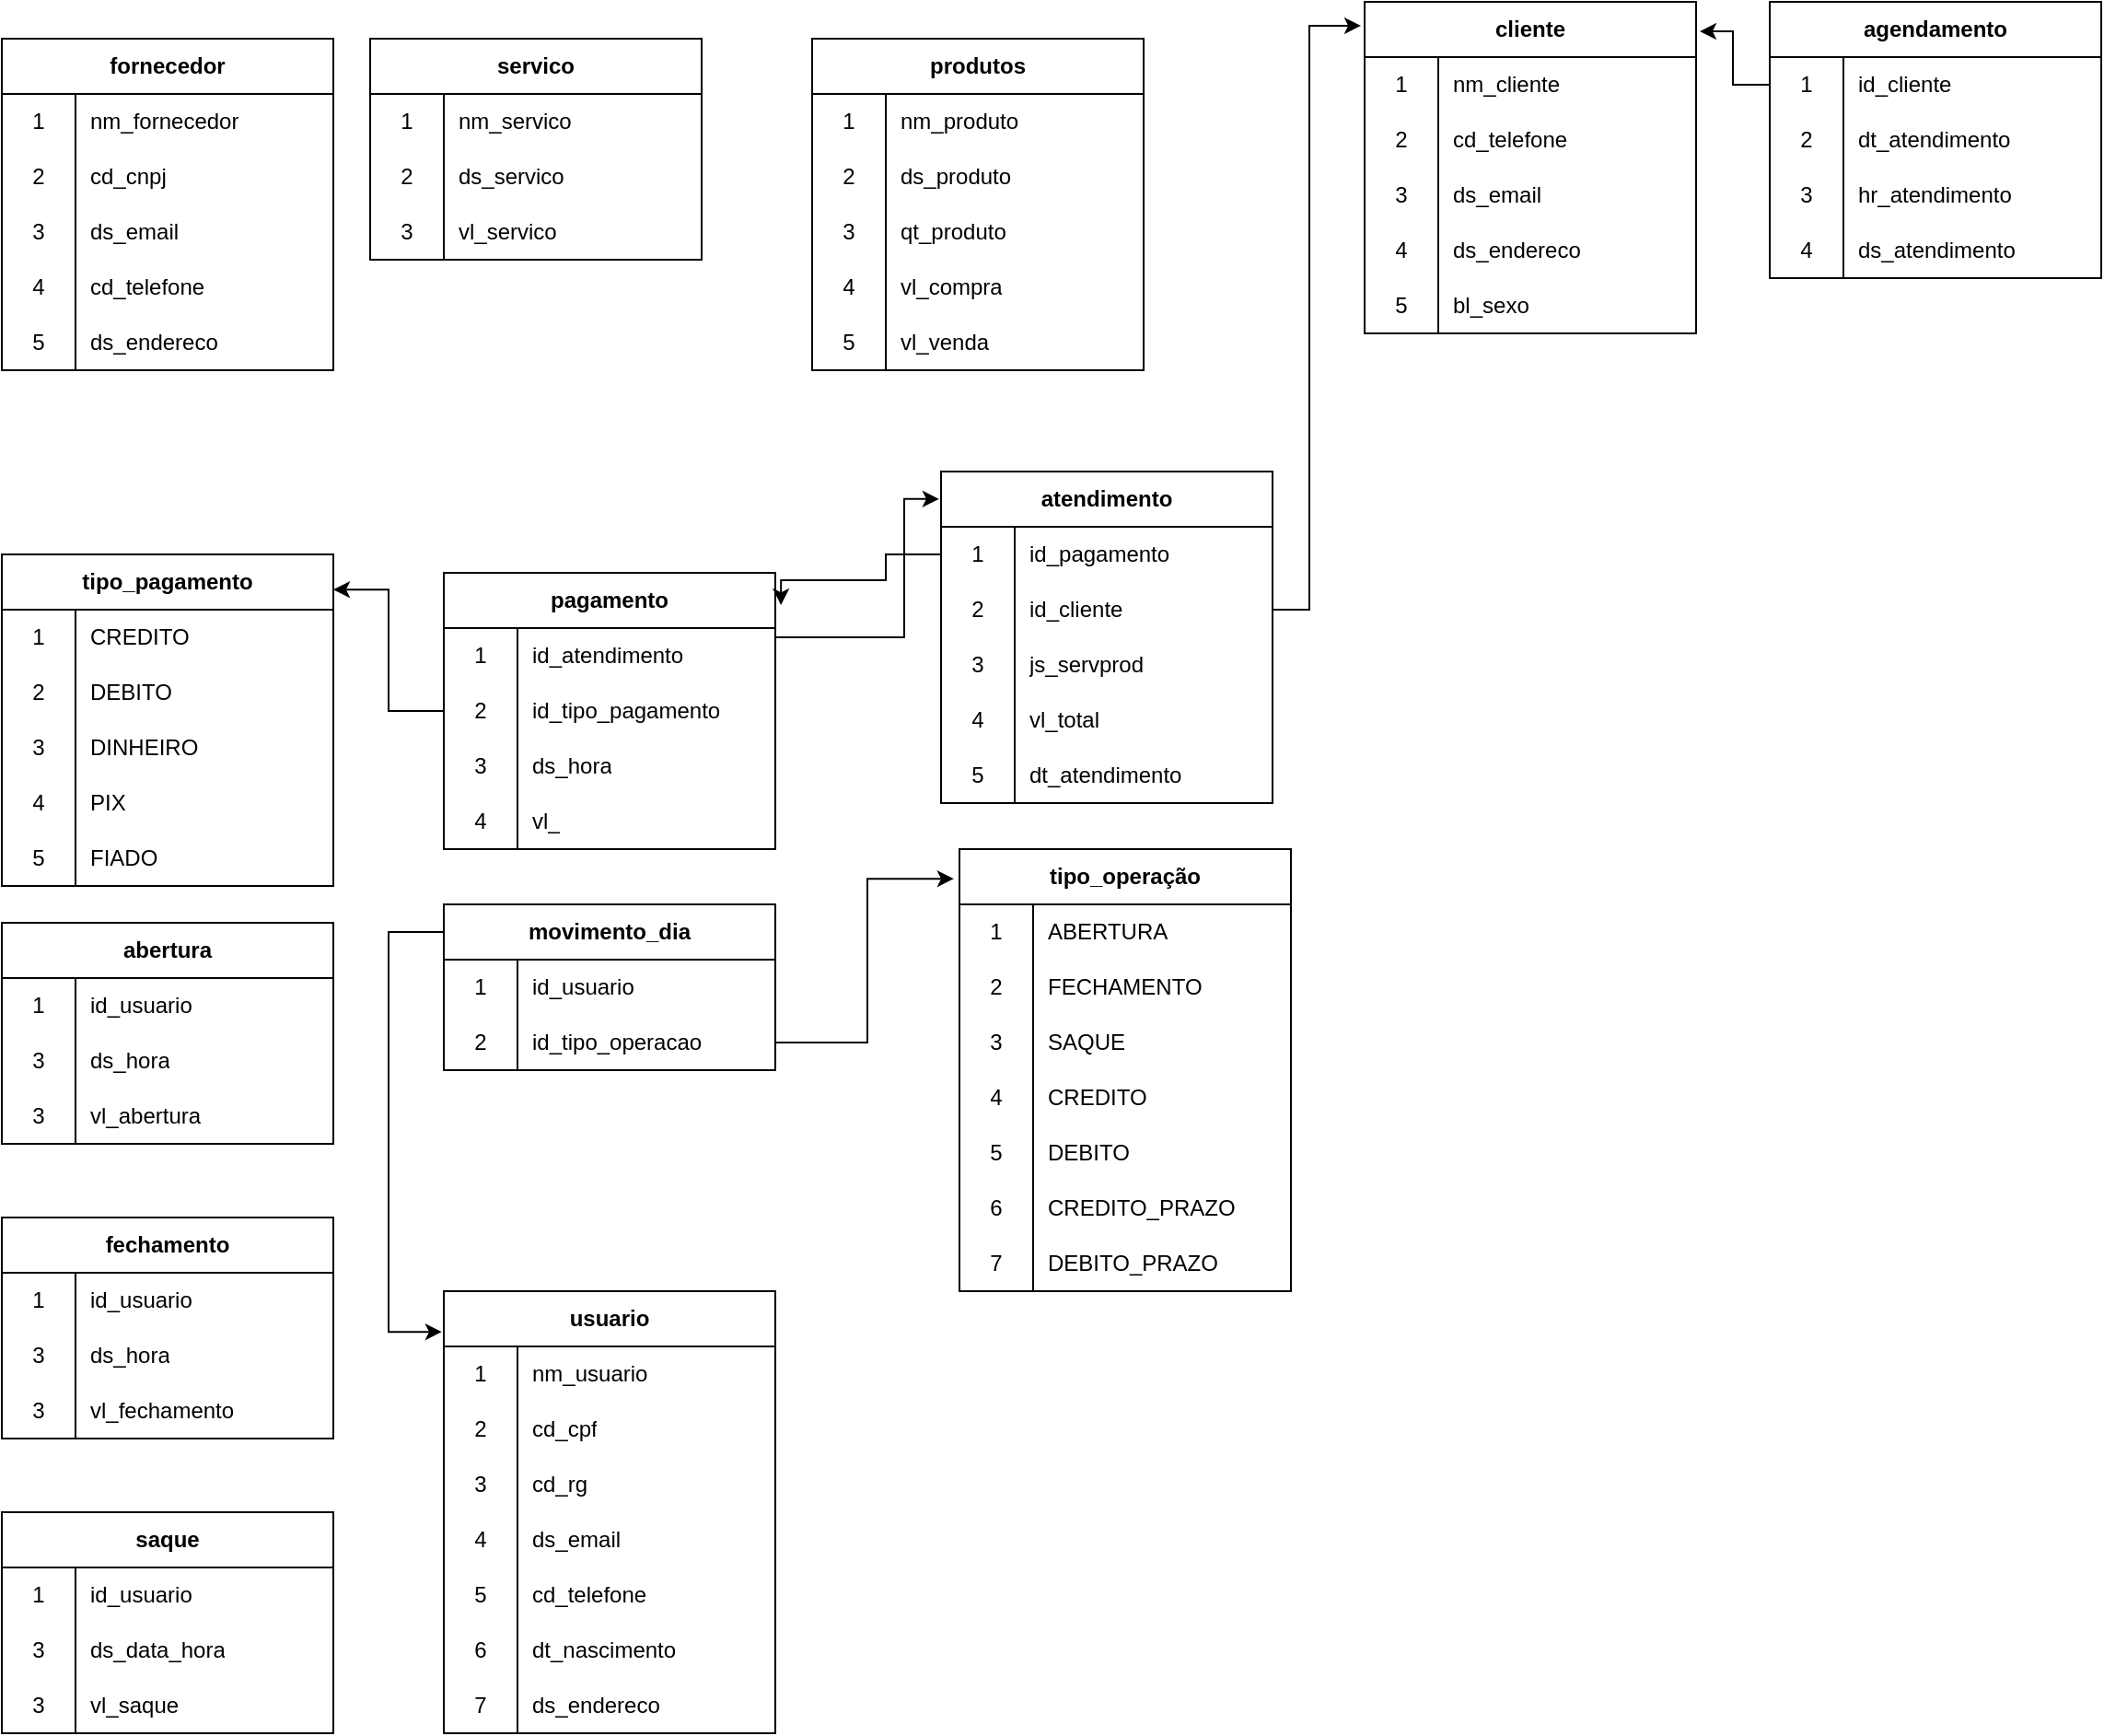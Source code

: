 <mxfile version="14.4.9" type="device"><diagram id="DYHNf8LTPp41QsLhI_Db" name="Page-1"><mxGraphModel dx="806" dy="522" grid="1" gridSize="10" guides="1" tooltips="1" connect="1" arrows="1" fold="1" page="1" pageScale="1" pageWidth="827" pageHeight="1169" math="0" shadow="0"><root><mxCell id="0"/><mxCell id="1" parent="0"/><mxCell id="W-hVfZv0_7fvnnFeAJDb-38" value="usuario" style="shape=table;html=1;whiteSpace=wrap;startSize=30;container=1;collapsible=0;childLayout=tableLayout;fixedRows=1;rowLines=0;fontStyle=1;align=center;" parent="1" vertex="1"><mxGeometry x="280" y="720" width="180" height="240" as="geometry"/></mxCell><mxCell id="W-hVfZv0_7fvnnFeAJDb-39" value="" style="shape=partialRectangle;html=1;whiteSpace=wrap;collapsible=0;dropTarget=0;pointerEvents=0;fillColor=none;top=0;left=0;bottom=0;right=0;points=[[0,0.5],[1,0.5]];portConstraint=eastwest;strokeColor=none;" parent="W-hVfZv0_7fvnnFeAJDb-38" vertex="1"><mxGeometry y="30" width="180" height="30" as="geometry"/></mxCell><mxCell id="W-hVfZv0_7fvnnFeAJDb-40" value="1" style="shape=partialRectangle;html=1;whiteSpace=wrap;connectable=0;fillColor=none;top=0;left=0;bottom=0;right=0;overflow=hidden;" parent="W-hVfZv0_7fvnnFeAJDb-39" vertex="1"><mxGeometry width="40" height="30" as="geometry"/></mxCell><mxCell id="W-hVfZv0_7fvnnFeAJDb-41" value="&lt;table border=&quot;0&quot; cellpadding=&quot;0&quot; cellspacing=&quot;0&quot; width=&quot;100&quot; style=&quot;border-collapse: collapse ; width: 75pt&quot;&gt;&lt;tbody&gt;&lt;tr style=&quot;height: 15.0pt&quot;&gt;  &lt;td height=&quot;20&quot; class=&quot;xl66&quot; width=&quot;100&quot; style=&quot;height: 15.0pt ; width: 75pt&quot;&gt;nm_usuario&lt;/td&gt;&lt;/tr&gt;&lt;/tbody&gt;&lt;/table&gt;" style="shape=partialRectangle;html=1;whiteSpace=wrap;connectable=0;fillColor=none;top=0;left=0;bottom=0;right=0;align=left;spacingLeft=6;overflow=hidden;" parent="W-hVfZv0_7fvnnFeAJDb-39" vertex="1"><mxGeometry x="40" width="140" height="30" as="geometry"/></mxCell><mxCell id="W-hVfZv0_7fvnnFeAJDb-42" value="" style="shape=partialRectangle;html=1;whiteSpace=wrap;collapsible=0;dropTarget=0;pointerEvents=0;fillColor=none;top=0;left=0;bottom=0;right=0;points=[[0,0.5],[1,0.5]];portConstraint=eastwest;" parent="W-hVfZv0_7fvnnFeAJDb-38" vertex="1"><mxGeometry y="60" width="180" height="30" as="geometry"/></mxCell><mxCell id="W-hVfZv0_7fvnnFeAJDb-43" value="2" style="shape=partialRectangle;html=1;whiteSpace=wrap;connectable=0;fillColor=none;top=0;left=0;bottom=0;right=0;overflow=hidden;" parent="W-hVfZv0_7fvnnFeAJDb-42" vertex="1"><mxGeometry width="40" height="30" as="geometry"/></mxCell><mxCell id="W-hVfZv0_7fvnnFeAJDb-44" value="cd_cpf" style="shape=partialRectangle;html=1;whiteSpace=wrap;connectable=0;fillColor=none;top=0;left=0;bottom=0;right=0;align=left;spacingLeft=6;overflow=hidden;" parent="W-hVfZv0_7fvnnFeAJDb-42" vertex="1"><mxGeometry x="40" width="140" height="30" as="geometry"/></mxCell><mxCell id="W-hVfZv0_7fvnnFeAJDb-45" value="" style="shape=partialRectangle;html=1;whiteSpace=wrap;collapsible=0;dropTarget=0;pointerEvents=0;fillColor=none;top=0;left=0;bottom=0;right=0;points=[[0,0.5],[1,0.5]];portConstraint=eastwest;" parent="W-hVfZv0_7fvnnFeAJDb-38" vertex="1"><mxGeometry y="90" width="180" height="30" as="geometry"/></mxCell><mxCell id="W-hVfZv0_7fvnnFeAJDb-46" value="3" style="shape=partialRectangle;html=1;whiteSpace=wrap;connectable=0;fillColor=none;top=0;left=0;bottom=0;right=0;overflow=hidden;" parent="W-hVfZv0_7fvnnFeAJDb-45" vertex="1"><mxGeometry width="40" height="30" as="geometry"/></mxCell><mxCell id="W-hVfZv0_7fvnnFeAJDb-47" value="cd_rg" style="shape=partialRectangle;html=1;whiteSpace=wrap;connectable=0;fillColor=none;top=0;left=0;bottom=0;right=0;align=left;spacingLeft=6;overflow=hidden;" parent="W-hVfZv0_7fvnnFeAJDb-45" vertex="1"><mxGeometry x="40" width="140" height="30" as="geometry"/></mxCell><mxCell id="W-hVfZv0_7fvnnFeAJDb-48" value="" style="shape=partialRectangle;html=1;whiteSpace=wrap;collapsible=0;dropTarget=0;pointerEvents=0;fillColor=none;top=0;left=0;bottom=0;right=0;points=[[0,0.5],[1,0.5]];portConstraint=eastwest;" parent="W-hVfZv0_7fvnnFeAJDb-38" vertex="1"><mxGeometry y="120" width="180" height="30" as="geometry"/></mxCell><mxCell id="W-hVfZv0_7fvnnFeAJDb-49" value="4&lt;br&gt;" style="shape=partialRectangle;html=1;whiteSpace=wrap;connectable=0;fillColor=none;top=0;left=0;bottom=0;right=0;overflow=hidden;" parent="W-hVfZv0_7fvnnFeAJDb-48" vertex="1"><mxGeometry width="40" height="30" as="geometry"/></mxCell><mxCell id="W-hVfZv0_7fvnnFeAJDb-50" value="ds_email" style="shape=partialRectangle;html=1;whiteSpace=wrap;connectable=0;fillColor=none;top=0;left=0;bottom=0;right=0;align=left;spacingLeft=6;overflow=hidden;" parent="W-hVfZv0_7fvnnFeAJDb-48" vertex="1"><mxGeometry x="40" width="140" height="30" as="geometry"/></mxCell><mxCell id="W-hVfZv0_7fvnnFeAJDb-51" value="" style="shape=partialRectangle;html=1;whiteSpace=wrap;collapsible=0;dropTarget=0;pointerEvents=0;fillColor=none;top=0;left=0;bottom=0;right=0;points=[[0,0.5],[1,0.5]];portConstraint=eastwest;" parent="W-hVfZv0_7fvnnFeAJDb-38" vertex="1"><mxGeometry y="150" width="180" height="30" as="geometry"/></mxCell><mxCell id="W-hVfZv0_7fvnnFeAJDb-52" value="5" style="shape=partialRectangle;html=1;whiteSpace=wrap;connectable=0;fillColor=none;top=0;left=0;bottom=0;right=0;overflow=hidden;" parent="W-hVfZv0_7fvnnFeAJDb-51" vertex="1"><mxGeometry width="40" height="30" as="geometry"/></mxCell><mxCell id="W-hVfZv0_7fvnnFeAJDb-53" value="cd_telefone" style="shape=partialRectangle;html=1;whiteSpace=wrap;connectable=0;fillColor=none;top=0;left=0;bottom=0;right=0;align=left;spacingLeft=6;overflow=hidden;" parent="W-hVfZv0_7fvnnFeAJDb-51" vertex="1"><mxGeometry x="40" width="140" height="30" as="geometry"/></mxCell><mxCell id="W-hVfZv0_7fvnnFeAJDb-54" value="" style="shape=partialRectangle;html=1;whiteSpace=wrap;collapsible=0;dropTarget=0;pointerEvents=0;fillColor=none;top=0;left=0;bottom=0;right=0;points=[[0,0.5],[1,0.5]];portConstraint=eastwest;" parent="W-hVfZv0_7fvnnFeAJDb-38" vertex="1"><mxGeometry y="180" width="180" height="30" as="geometry"/></mxCell><mxCell id="W-hVfZv0_7fvnnFeAJDb-55" value="6" style="shape=partialRectangle;html=1;whiteSpace=wrap;connectable=0;fillColor=none;top=0;left=0;bottom=0;right=0;overflow=hidden;" parent="W-hVfZv0_7fvnnFeAJDb-54" vertex="1"><mxGeometry width="40" height="30" as="geometry"/></mxCell><mxCell id="W-hVfZv0_7fvnnFeAJDb-56" value="dt_nascimento" style="shape=partialRectangle;html=1;whiteSpace=wrap;connectable=0;fillColor=none;top=0;left=0;bottom=0;right=0;align=left;spacingLeft=6;overflow=hidden;" parent="W-hVfZv0_7fvnnFeAJDb-54" vertex="1"><mxGeometry x="40" width="140" height="30" as="geometry"/></mxCell><mxCell id="W-hVfZv0_7fvnnFeAJDb-57" value="" style="shape=partialRectangle;html=1;whiteSpace=wrap;collapsible=0;dropTarget=0;pointerEvents=0;fillColor=none;top=0;left=0;bottom=0;right=0;points=[[0,0.5],[1,0.5]];portConstraint=eastwest;" parent="W-hVfZv0_7fvnnFeAJDb-38" vertex="1"><mxGeometry y="210" width="180" height="30" as="geometry"/></mxCell><mxCell id="W-hVfZv0_7fvnnFeAJDb-58" value="7" style="shape=partialRectangle;html=1;whiteSpace=wrap;connectable=0;fillColor=none;top=0;left=0;bottom=0;right=0;overflow=hidden;" parent="W-hVfZv0_7fvnnFeAJDb-57" vertex="1"><mxGeometry width="40" height="30" as="geometry"/></mxCell><mxCell id="W-hVfZv0_7fvnnFeAJDb-59" value="ds_endereco" style="shape=partialRectangle;html=1;whiteSpace=wrap;connectable=0;fillColor=none;top=0;left=0;bottom=0;right=0;align=left;spacingLeft=6;overflow=hidden;" parent="W-hVfZv0_7fvnnFeAJDb-57" vertex="1"><mxGeometry x="40" width="140" height="30" as="geometry"/></mxCell><mxCell id="W-hVfZv0_7fvnnFeAJDb-62" value="fornecedor" style="shape=table;html=1;whiteSpace=wrap;startSize=30;container=1;collapsible=0;childLayout=tableLayout;fixedRows=1;rowLines=0;fontStyle=1;align=center;" parent="1" vertex="1"><mxGeometry x="40" y="40" width="180" height="180" as="geometry"/></mxCell><mxCell id="W-hVfZv0_7fvnnFeAJDb-63" value="" style="shape=partialRectangle;html=1;whiteSpace=wrap;collapsible=0;dropTarget=0;pointerEvents=0;fillColor=none;top=0;left=0;bottom=0;right=0;points=[[0,0.5],[1,0.5]];portConstraint=eastwest;strokeColor=none;" parent="W-hVfZv0_7fvnnFeAJDb-62" vertex="1"><mxGeometry y="30" width="180" height="30" as="geometry"/></mxCell><mxCell id="W-hVfZv0_7fvnnFeAJDb-64" value="1" style="shape=partialRectangle;html=1;whiteSpace=wrap;connectable=0;fillColor=none;top=0;left=0;bottom=0;right=0;overflow=hidden;" parent="W-hVfZv0_7fvnnFeAJDb-63" vertex="1"><mxGeometry width="40" height="30" as="geometry"/></mxCell><mxCell id="W-hVfZv0_7fvnnFeAJDb-65" value="&lt;table border=&quot;0&quot; cellpadding=&quot;0&quot; cellspacing=&quot;0&quot; width=&quot;100&quot; style=&quot;border-collapse: collapse ; width: 75pt&quot;&gt;&lt;tbody&gt;&lt;tr style=&quot;height: 15.0pt&quot;&gt;  &lt;td height=&quot;20&quot; class=&quot;xl66&quot; width=&quot;100&quot; style=&quot;height: 15.0pt ; width: 75pt&quot;&gt;nm_fornecedor&lt;/td&gt;&lt;/tr&gt;&lt;/tbody&gt;&lt;/table&gt;" style="shape=partialRectangle;html=1;whiteSpace=wrap;connectable=0;fillColor=none;top=0;left=0;bottom=0;right=0;align=left;spacingLeft=6;overflow=hidden;" parent="W-hVfZv0_7fvnnFeAJDb-63" vertex="1"><mxGeometry x="40" width="140" height="30" as="geometry"/></mxCell><mxCell id="W-hVfZv0_7fvnnFeAJDb-66" value="" style="shape=partialRectangle;html=1;whiteSpace=wrap;collapsible=0;dropTarget=0;pointerEvents=0;fillColor=none;top=0;left=0;bottom=0;right=0;points=[[0,0.5],[1,0.5]];portConstraint=eastwest;" parent="W-hVfZv0_7fvnnFeAJDb-62" vertex="1"><mxGeometry y="60" width="180" height="30" as="geometry"/></mxCell><mxCell id="W-hVfZv0_7fvnnFeAJDb-67" value="2" style="shape=partialRectangle;html=1;whiteSpace=wrap;connectable=0;fillColor=none;top=0;left=0;bottom=0;right=0;overflow=hidden;" parent="W-hVfZv0_7fvnnFeAJDb-66" vertex="1"><mxGeometry width="40" height="30" as="geometry"/></mxCell><mxCell id="W-hVfZv0_7fvnnFeAJDb-68" value="cd_cnpj" style="shape=partialRectangle;html=1;whiteSpace=wrap;connectable=0;fillColor=none;top=0;left=0;bottom=0;right=0;align=left;spacingLeft=6;overflow=hidden;" parent="W-hVfZv0_7fvnnFeAJDb-66" vertex="1"><mxGeometry x="40" width="140" height="30" as="geometry"/></mxCell><mxCell id="W-hVfZv0_7fvnnFeAJDb-72" value="" style="shape=partialRectangle;html=1;whiteSpace=wrap;collapsible=0;dropTarget=0;pointerEvents=0;fillColor=none;top=0;left=0;bottom=0;right=0;points=[[0,0.5],[1,0.5]];portConstraint=eastwest;" parent="W-hVfZv0_7fvnnFeAJDb-62" vertex="1"><mxGeometry y="90" width="180" height="30" as="geometry"/></mxCell><mxCell id="W-hVfZv0_7fvnnFeAJDb-73" value="3" style="shape=partialRectangle;html=1;whiteSpace=wrap;connectable=0;fillColor=none;top=0;left=0;bottom=0;right=0;overflow=hidden;" parent="W-hVfZv0_7fvnnFeAJDb-72" vertex="1"><mxGeometry width="40" height="30" as="geometry"/></mxCell><mxCell id="W-hVfZv0_7fvnnFeAJDb-74" value="ds_email" style="shape=partialRectangle;html=1;whiteSpace=wrap;connectable=0;fillColor=none;top=0;left=0;bottom=0;right=0;align=left;spacingLeft=6;overflow=hidden;" parent="W-hVfZv0_7fvnnFeAJDb-72" vertex="1"><mxGeometry x="40" width="140" height="30" as="geometry"/></mxCell><mxCell id="W-hVfZv0_7fvnnFeAJDb-75" value="" style="shape=partialRectangle;html=1;whiteSpace=wrap;collapsible=0;dropTarget=0;pointerEvents=0;fillColor=none;top=0;left=0;bottom=0;right=0;points=[[0,0.5],[1,0.5]];portConstraint=eastwest;" parent="W-hVfZv0_7fvnnFeAJDb-62" vertex="1"><mxGeometry y="120" width="180" height="30" as="geometry"/></mxCell><mxCell id="W-hVfZv0_7fvnnFeAJDb-76" value="4" style="shape=partialRectangle;html=1;whiteSpace=wrap;connectable=0;fillColor=none;top=0;left=0;bottom=0;right=0;overflow=hidden;" parent="W-hVfZv0_7fvnnFeAJDb-75" vertex="1"><mxGeometry width="40" height="30" as="geometry"/></mxCell><mxCell id="W-hVfZv0_7fvnnFeAJDb-77" value="cd_telefone" style="shape=partialRectangle;html=1;whiteSpace=wrap;connectable=0;fillColor=none;top=0;left=0;bottom=0;right=0;align=left;spacingLeft=6;overflow=hidden;" parent="W-hVfZv0_7fvnnFeAJDb-75" vertex="1"><mxGeometry x="40" width="140" height="30" as="geometry"/></mxCell><mxCell id="W-hVfZv0_7fvnnFeAJDb-81" value="" style="shape=partialRectangle;html=1;whiteSpace=wrap;collapsible=0;dropTarget=0;pointerEvents=0;fillColor=none;top=0;left=0;bottom=0;right=0;points=[[0,0.5],[1,0.5]];portConstraint=eastwest;" parent="W-hVfZv0_7fvnnFeAJDb-62" vertex="1"><mxGeometry y="150" width="180" height="30" as="geometry"/></mxCell><mxCell id="W-hVfZv0_7fvnnFeAJDb-82" value="5" style="shape=partialRectangle;html=1;whiteSpace=wrap;connectable=0;fillColor=none;top=0;left=0;bottom=0;right=0;overflow=hidden;" parent="W-hVfZv0_7fvnnFeAJDb-81" vertex="1"><mxGeometry width="40" height="30" as="geometry"/></mxCell><mxCell id="W-hVfZv0_7fvnnFeAJDb-83" value="ds_endereco" style="shape=partialRectangle;html=1;whiteSpace=wrap;connectable=0;fillColor=none;top=0;left=0;bottom=0;right=0;align=left;spacingLeft=6;overflow=hidden;" parent="W-hVfZv0_7fvnnFeAJDb-81" vertex="1"><mxGeometry x="40" width="140" height="30" as="geometry"/></mxCell><mxCell id="W-hVfZv0_7fvnnFeAJDb-84" value="cliente" style="shape=table;html=1;whiteSpace=wrap;startSize=30;container=1;collapsible=0;childLayout=tableLayout;fixedRows=1;rowLines=0;fontStyle=1;align=center;" parent="1" vertex="1"><mxGeometry x="780" y="20" width="180" height="180" as="geometry"/></mxCell><mxCell id="W-hVfZv0_7fvnnFeAJDb-85" value="" style="shape=partialRectangle;html=1;whiteSpace=wrap;collapsible=0;dropTarget=0;pointerEvents=0;fillColor=none;top=0;left=0;bottom=0;right=0;points=[[0,0.5],[1,0.5]];portConstraint=eastwest;strokeColor=none;" parent="W-hVfZv0_7fvnnFeAJDb-84" vertex="1"><mxGeometry y="30" width="180" height="30" as="geometry"/></mxCell><mxCell id="W-hVfZv0_7fvnnFeAJDb-86" value="1" style="shape=partialRectangle;html=1;whiteSpace=wrap;connectable=0;fillColor=none;top=0;left=0;bottom=0;right=0;overflow=hidden;" parent="W-hVfZv0_7fvnnFeAJDb-85" vertex="1"><mxGeometry width="40" height="30" as="geometry"/></mxCell><mxCell id="W-hVfZv0_7fvnnFeAJDb-87" value="&lt;table border=&quot;0&quot; cellpadding=&quot;0&quot; cellspacing=&quot;0&quot; width=&quot;100&quot; style=&quot;border-collapse: collapse ; width: 75pt&quot;&gt;&lt;tbody&gt;&lt;tr style=&quot;height: 15.0pt&quot;&gt;  &lt;td height=&quot;20&quot; class=&quot;xl66&quot; width=&quot;100&quot; style=&quot;height: 15.0pt ; width: 75pt&quot;&gt;nm_cliente&lt;/td&gt;&lt;/tr&gt;&lt;/tbody&gt;&lt;/table&gt;" style="shape=partialRectangle;html=1;whiteSpace=wrap;connectable=0;fillColor=none;top=0;left=0;bottom=0;right=0;align=left;spacingLeft=6;overflow=hidden;" parent="W-hVfZv0_7fvnnFeAJDb-85" vertex="1"><mxGeometry x="40" width="140" height="30" as="geometry"/></mxCell><mxCell id="W-hVfZv0_7fvnnFeAJDb-94" value="" style="shape=partialRectangle;html=1;whiteSpace=wrap;collapsible=0;dropTarget=0;pointerEvents=0;fillColor=none;top=0;left=0;bottom=0;right=0;points=[[0,0.5],[1,0.5]];portConstraint=eastwest;" parent="W-hVfZv0_7fvnnFeAJDb-84" vertex="1"><mxGeometry y="60" width="180" height="30" as="geometry"/></mxCell><mxCell id="W-hVfZv0_7fvnnFeAJDb-95" value="2" style="shape=partialRectangle;html=1;whiteSpace=wrap;connectable=0;fillColor=none;top=0;left=0;bottom=0;right=0;overflow=hidden;" parent="W-hVfZv0_7fvnnFeAJDb-94" vertex="1"><mxGeometry width="40" height="30" as="geometry"/></mxCell><mxCell id="W-hVfZv0_7fvnnFeAJDb-96" value="cd_telefone" style="shape=partialRectangle;html=1;whiteSpace=wrap;connectable=0;fillColor=none;top=0;left=0;bottom=0;right=0;align=left;spacingLeft=6;overflow=hidden;" parent="W-hVfZv0_7fvnnFeAJDb-94" vertex="1"><mxGeometry x="40" width="140" height="30" as="geometry"/></mxCell><mxCell id="W-hVfZv0_7fvnnFeAJDb-91" value="" style="shape=partialRectangle;html=1;whiteSpace=wrap;collapsible=0;dropTarget=0;pointerEvents=0;fillColor=none;top=0;left=0;bottom=0;right=0;points=[[0,0.5],[1,0.5]];portConstraint=eastwest;" parent="W-hVfZv0_7fvnnFeAJDb-84" vertex="1"><mxGeometry y="90" width="180" height="30" as="geometry"/></mxCell><mxCell id="W-hVfZv0_7fvnnFeAJDb-92" value="3" style="shape=partialRectangle;html=1;whiteSpace=wrap;connectable=0;fillColor=none;top=0;left=0;bottom=0;right=0;overflow=hidden;" parent="W-hVfZv0_7fvnnFeAJDb-91" vertex="1"><mxGeometry width="40" height="30" as="geometry"/></mxCell><mxCell id="W-hVfZv0_7fvnnFeAJDb-93" value="ds_email" style="shape=partialRectangle;html=1;whiteSpace=wrap;connectable=0;fillColor=none;top=0;left=0;bottom=0;right=0;align=left;spacingLeft=6;overflow=hidden;" parent="W-hVfZv0_7fvnnFeAJDb-91" vertex="1"><mxGeometry x="40" width="140" height="30" as="geometry"/></mxCell><mxCell id="W-hVfZv0_7fvnnFeAJDb-97" value="" style="shape=partialRectangle;html=1;whiteSpace=wrap;collapsible=0;dropTarget=0;pointerEvents=0;fillColor=none;top=0;left=0;bottom=0;right=0;points=[[0,0.5],[1,0.5]];portConstraint=eastwest;" parent="W-hVfZv0_7fvnnFeAJDb-84" vertex="1"><mxGeometry y="120" width="180" height="30" as="geometry"/></mxCell><mxCell id="W-hVfZv0_7fvnnFeAJDb-98" value="4" style="shape=partialRectangle;html=1;whiteSpace=wrap;connectable=0;fillColor=none;top=0;left=0;bottom=0;right=0;overflow=hidden;" parent="W-hVfZv0_7fvnnFeAJDb-97" vertex="1"><mxGeometry width="40" height="30" as="geometry"/></mxCell><mxCell id="W-hVfZv0_7fvnnFeAJDb-99" value="ds_endereco" style="shape=partialRectangle;html=1;whiteSpace=wrap;connectable=0;fillColor=none;top=0;left=0;bottom=0;right=0;align=left;spacingLeft=6;overflow=hidden;" parent="W-hVfZv0_7fvnnFeAJDb-97" vertex="1"><mxGeometry x="40" width="140" height="30" as="geometry"/></mxCell><mxCell id="W-hVfZv0_7fvnnFeAJDb-88" value="" style="shape=partialRectangle;html=1;whiteSpace=wrap;collapsible=0;dropTarget=0;pointerEvents=0;fillColor=none;top=0;left=0;bottom=0;right=0;points=[[0,0.5],[1,0.5]];portConstraint=eastwest;" parent="W-hVfZv0_7fvnnFeAJDb-84" vertex="1"><mxGeometry y="150" width="180" height="30" as="geometry"/></mxCell><mxCell id="W-hVfZv0_7fvnnFeAJDb-89" value="5" style="shape=partialRectangle;html=1;whiteSpace=wrap;connectable=0;fillColor=none;top=0;left=0;bottom=0;right=0;overflow=hidden;" parent="W-hVfZv0_7fvnnFeAJDb-88" vertex="1"><mxGeometry width="40" height="30" as="geometry"/></mxCell><mxCell id="W-hVfZv0_7fvnnFeAJDb-90" value="bl_sexo&lt;br&gt;" style="shape=partialRectangle;html=1;whiteSpace=wrap;connectable=0;fillColor=none;top=0;left=0;bottom=0;right=0;align=left;spacingLeft=6;overflow=hidden;" parent="W-hVfZv0_7fvnnFeAJDb-88" vertex="1"><mxGeometry x="40" width="140" height="30" as="geometry"/></mxCell><mxCell id="W-hVfZv0_7fvnnFeAJDb-100" value="agendamento" style="shape=table;html=1;whiteSpace=wrap;startSize=30;container=1;collapsible=0;childLayout=tableLayout;fixedRows=1;rowLines=0;fontStyle=1;align=center;" parent="1" vertex="1"><mxGeometry x="1000" y="20" width="180" height="150" as="geometry"/></mxCell><mxCell id="W-hVfZv0_7fvnnFeAJDb-101" value="" style="shape=partialRectangle;html=1;whiteSpace=wrap;collapsible=0;dropTarget=0;pointerEvents=0;fillColor=none;top=0;left=0;bottom=0;right=0;points=[[0,0.5],[1,0.5]];portConstraint=eastwest;strokeColor=none;" parent="W-hVfZv0_7fvnnFeAJDb-100" vertex="1"><mxGeometry y="30" width="180" height="30" as="geometry"/></mxCell><mxCell id="W-hVfZv0_7fvnnFeAJDb-102" value="1" style="shape=partialRectangle;html=1;whiteSpace=wrap;connectable=0;fillColor=none;top=0;left=0;bottom=0;right=0;overflow=hidden;" parent="W-hVfZv0_7fvnnFeAJDb-101" vertex="1"><mxGeometry width="40" height="30" as="geometry"/></mxCell><mxCell id="W-hVfZv0_7fvnnFeAJDb-103" value="id_cliente" style="shape=partialRectangle;html=1;whiteSpace=wrap;connectable=0;fillColor=none;top=0;left=0;bottom=0;right=0;align=left;spacingLeft=6;overflow=hidden;" parent="W-hVfZv0_7fvnnFeAJDb-101" vertex="1"><mxGeometry x="40" width="140" height="30" as="geometry"/></mxCell><mxCell id="W-hVfZv0_7fvnnFeAJDb-104" value="" style="shape=partialRectangle;html=1;whiteSpace=wrap;collapsible=0;dropTarget=0;pointerEvents=0;fillColor=none;top=0;left=0;bottom=0;right=0;points=[[0,0.5],[1,0.5]];portConstraint=eastwest;" parent="W-hVfZv0_7fvnnFeAJDb-100" vertex="1"><mxGeometry y="60" width="180" height="30" as="geometry"/></mxCell><mxCell id="W-hVfZv0_7fvnnFeAJDb-105" value="2" style="shape=partialRectangle;html=1;whiteSpace=wrap;connectable=0;fillColor=none;top=0;left=0;bottom=0;right=0;overflow=hidden;" parent="W-hVfZv0_7fvnnFeAJDb-104" vertex="1"><mxGeometry width="40" height="30" as="geometry"/></mxCell><mxCell id="W-hVfZv0_7fvnnFeAJDb-106" value="dt_atendimento" style="shape=partialRectangle;html=1;whiteSpace=wrap;connectable=0;fillColor=none;top=0;left=0;bottom=0;right=0;align=left;spacingLeft=6;overflow=hidden;" parent="W-hVfZv0_7fvnnFeAJDb-104" vertex="1"><mxGeometry x="40" width="140" height="30" as="geometry"/></mxCell><mxCell id="W-hVfZv0_7fvnnFeAJDb-107" value="" style="shape=partialRectangle;html=1;whiteSpace=wrap;collapsible=0;dropTarget=0;pointerEvents=0;fillColor=none;top=0;left=0;bottom=0;right=0;points=[[0,0.5],[1,0.5]];portConstraint=eastwest;" parent="W-hVfZv0_7fvnnFeAJDb-100" vertex="1"><mxGeometry y="90" width="180" height="30" as="geometry"/></mxCell><mxCell id="W-hVfZv0_7fvnnFeAJDb-108" value="3" style="shape=partialRectangle;html=1;whiteSpace=wrap;connectable=0;fillColor=none;top=0;left=0;bottom=0;right=0;overflow=hidden;" parent="W-hVfZv0_7fvnnFeAJDb-107" vertex="1"><mxGeometry width="40" height="30" as="geometry"/></mxCell><mxCell id="W-hVfZv0_7fvnnFeAJDb-109" value="hr_atendimento" style="shape=partialRectangle;html=1;whiteSpace=wrap;connectable=0;fillColor=none;top=0;left=0;bottom=0;right=0;align=left;spacingLeft=6;overflow=hidden;" parent="W-hVfZv0_7fvnnFeAJDb-107" vertex="1"><mxGeometry x="40" width="140" height="30" as="geometry"/></mxCell><mxCell id="W-hVfZv0_7fvnnFeAJDb-110" value="" style="shape=partialRectangle;html=1;whiteSpace=wrap;collapsible=0;dropTarget=0;pointerEvents=0;fillColor=none;top=0;left=0;bottom=0;right=0;points=[[0,0.5],[1,0.5]];portConstraint=eastwest;" parent="W-hVfZv0_7fvnnFeAJDb-100" vertex="1"><mxGeometry y="120" width="180" height="30" as="geometry"/></mxCell><mxCell id="W-hVfZv0_7fvnnFeAJDb-111" value="4" style="shape=partialRectangle;html=1;whiteSpace=wrap;connectable=0;fillColor=none;top=0;left=0;bottom=0;right=0;overflow=hidden;" parent="W-hVfZv0_7fvnnFeAJDb-110" vertex="1"><mxGeometry width="40" height="30" as="geometry"/></mxCell><mxCell id="W-hVfZv0_7fvnnFeAJDb-112" value="ds_atendimento" style="shape=partialRectangle;html=1;whiteSpace=wrap;connectable=0;fillColor=none;top=0;left=0;bottom=0;right=0;align=left;spacingLeft=6;overflow=hidden;" parent="W-hVfZv0_7fvnnFeAJDb-110" vertex="1"><mxGeometry x="40" width="140" height="30" as="geometry"/></mxCell><mxCell id="W-hVfZv0_7fvnnFeAJDb-116" style="edgeStyle=orthogonalEdgeStyle;rounded=0;orthogonalLoop=1;jettySize=auto;html=1;exitX=0;exitY=0.5;exitDx=0;exitDy=0;entryX=1.011;entryY=0.089;entryDx=0;entryDy=0;entryPerimeter=0;" parent="1" source="W-hVfZv0_7fvnnFeAJDb-101" target="W-hVfZv0_7fvnnFeAJDb-84" edge="1"><mxGeometry relative="1" as="geometry"/></mxCell><mxCell id="W-hVfZv0_7fvnnFeAJDb-118" value="servico" style="shape=table;html=1;whiteSpace=wrap;startSize=30;container=1;collapsible=0;childLayout=tableLayout;fixedRows=1;rowLines=0;fontStyle=1;align=center;" parent="1" vertex="1"><mxGeometry x="240" y="40" width="180" height="120" as="geometry"/></mxCell><mxCell id="W-hVfZv0_7fvnnFeAJDb-119" value="" style="shape=partialRectangle;html=1;whiteSpace=wrap;collapsible=0;dropTarget=0;pointerEvents=0;fillColor=none;top=0;left=0;bottom=0;right=0;points=[[0,0.5],[1,0.5]];portConstraint=eastwest;strokeColor=none;" parent="W-hVfZv0_7fvnnFeAJDb-118" vertex="1"><mxGeometry y="30" width="180" height="30" as="geometry"/></mxCell><mxCell id="W-hVfZv0_7fvnnFeAJDb-120" value="1" style="shape=partialRectangle;html=1;whiteSpace=wrap;connectable=0;fillColor=none;top=0;left=0;bottom=0;right=0;overflow=hidden;" parent="W-hVfZv0_7fvnnFeAJDb-119" vertex="1"><mxGeometry width="40" height="30" as="geometry"/></mxCell><mxCell id="W-hVfZv0_7fvnnFeAJDb-121" value="&lt;table border=&quot;0&quot; cellpadding=&quot;0&quot; cellspacing=&quot;0&quot; width=&quot;100&quot; style=&quot;border-collapse: collapse ; width: 75pt&quot;&gt;&lt;tbody&gt;&lt;tr style=&quot;height: 15.0pt&quot;&gt;  &lt;td height=&quot;20&quot; class=&quot;xl66&quot; width=&quot;100&quot; style=&quot;height: 15.0pt ; width: 75pt&quot;&gt;nm_servico&lt;/td&gt;&lt;/tr&gt;&lt;/tbody&gt;&lt;/table&gt;" style="shape=partialRectangle;html=1;whiteSpace=wrap;connectable=0;fillColor=none;top=0;left=0;bottom=0;right=0;align=left;spacingLeft=6;overflow=hidden;" parent="W-hVfZv0_7fvnnFeAJDb-119" vertex="1"><mxGeometry x="40" width="140" height="30" as="geometry"/></mxCell><mxCell id="W-hVfZv0_7fvnnFeAJDb-122" value="" style="shape=partialRectangle;html=1;whiteSpace=wrap;collapsible=0;dropTarget=0;pointerEvents=0;fillColor=none;top=0;left=0;bottom=0;right=0;points=[[0,0.5],[1,0.5]];portConstraint=eastwest;" parent="W-hVfZv0_7fvnnFeAJDb-118" vertex="1"><mxGeometry y="60" width="180" height="30" as="geometry"/></mxCell><mxCell id="W-hVfZv0_7fvnnFeAJDb-123" value="2" style="shape=partialRectangle;html=1;whiteSpace=wrap;connectable=0;fillColor=none;top=0;left=0;bottom=0;right=0;overflow=hidden;" parent="W-hVfZv0_7fvnnFeAJDb-122" vertex="1"><mxGeometry width="40" height="30" as="geometry"/></mxCell><mxCell id="W-hVfZv0_7fvnnFeAJDb-124" value="ds_servico" style="shape=partialRectangle;html=1;whiteSpace=wrap;connectable=0;fillColor=none;top=0;left=0;bottom=0;right=0;align=left;spacingLeft=6;overflow=hidden;" parent="W-hVfZv0_7fvnnFeAJDb-122" vertex="1"><mxGeometry x="40" width="140" height="30" as="geometry"/></mxCell><mxCell id="W-hVfZv0_7fvnnFeAJDb-125" value="" style="shape=partialRectangle;html=1;whiteSpace=wrap;collapsible=0;dropTarget=0;pointerEvents=0;fillColor=none;top=0;left=0;bottom=0;right=0;points=[[0,0.5],[1,0.5]];portConstraint=eastwest;" parent="W-hVfZv0_7fvnnFeAJDb-118" vertex="1"><mxGeometry y="90" width="180" height="30" as="geometry"/></mxCell><mxCell id="W-hVfZv0_7fvnnFeAJDb-126" value="3" style="shape=partialRectangle;html=1;whiteSpace=wrap;connectable=0;fillColor=none;top=0;left=0;bottom=0;right=0;overflow=hidden;" parent="W-hVfZv0_7fvnnFeAJDb-125" vertex="1"><mxGeometry width="40" height="30" as="geometry"/></mxCell><mxCell id="W-hVfZv0_7fvnnFeAJDb-127" value="vl_servico" style="shape=partialRectangle;html=1;whiteSpace=wrap;connectable=0;fillColor=none;top=0;left=0;bottom=0;right=0;align=left;spacingLeft=6;overflow=hidden;" parent="W-hVfZv0_7fvnnFeAJDb-125" vertex="1"><mxGeometry x="40" width="140" height="30" as="geometry"/></mxCell><mxCell id="W-hVfZv0_7fvnnFeAJDb-134" value="produtos" style="shape=table;html=1;whiteSpace=wrap;startSize=30;container=1;collapsible=0;childLayout=tableLayout;fixedRows=1;rowLines=0;fontStyle=1;align=center;" parent="1" vertex="1"><mxGeometry x="480" y="40" width="180" height="180" as="geometry"/></mxCell><mxCell id="W-hVfZv0_7fvnnFeAJDb-135" value="" style="shape=partialRectangle;html=1;whiteSpace=wrap;collapsible=0;dropTarget=0;pointerEvents=0;fillColor=none;top=0;left=0;bottom=0;right=0;points=[[0,0.5],[1,0.5]];portConstraint=eastwest;strokeColor=none;" parent="W-hVfZv0_7fvnnFeAJDb-134" vertex="1"><mxGeometry y="30" width="180" height="30" as="geometry"/></mxCell><mxCell id="W-hVfZv0_7fvnnFeAJDb-136" value="1" style="shape=partialRectangle;html=1;whiteSpace=wrap;connectable=0;fillColor=none;top=0;left=0;bottom=0;right=0;overflow=hidden;" parent="W-hVfZv0_7fvnnFeAJDb-135" vertex="1"><mxGeometry width="40" height="30" as="geometry"/></mxCell><mxCell id="W-hVfZv0_7fvnnFeAJDb-137" value="nm_produto" style="shape=partialRectangle;html=1;whiteSpace=wrap;connectable=0;fillColor=none;top=0;left=0;bottom=0;right=0;align=left;spacingLeft=6;overflow=hidden;" parent="W-hVfZv0_7fvnnFeAJDb-135" vertex="1"><mxGeometry x="40" width="140" height="30" as="geometry"/></mxCell><mxCell id="W-hVfZv0_7fvnnFeAJDb-138" value="" style="shape=partialRectangle;html=1;whiteSpace=wrap;collapsible=0;dropTarget=0;pointerEvents=0;fillColor=none;top=0;left=0;bottom=0;right=0;points=[[0,0.5],[1,0.5]];portConstraint=eastwest;" parent="W-hVfZv0_7fvnnFeAJDb-134" vertex="1"><mxGeometry y="60" width="180" height="30" as="geometry"/></mxCell><mxCell id="W-hVfZv0_7fvnnFeAJDb-139" value="2" style="shape=partialRectangle;html=1;whiteSpace=wrap;connectable=0;fillColor=none;top=0;left=0;bottom=0;right=0;overflow=hidden;" parent="W-hVfZv0_7fvnnFeAJDb-138" vertex="1"><mxGeometry width="40" height="30" as="geometry"/></mxCell><mxCell id="W-hVfZv0_7fvnnFeAJDb-140" value="ds_produto" style="shape=partialRectangle;html=1;whiteSpace=wrap;connectable=0;fillColor=none;top=0;left=0;bottom=0;right=0;align=left;spacingLeft=6;overflow=hidden;" parent="W-hVfZv0_7fvnnFeAJDb-138" vertex="1"><mxGeometry x="40" width="140" height="30" as="geometry"/></mxCell><mxCell id="W-hVfZv0_7fvnnFeAJDb-141" value="" style="shape=partialRectangle;html=1;whiteSpace=wrap;collapsible=0;dropTarget=0;pointerEvents=0;fillColor=none;top=0;left=0;bottom=0;right=0;points=[[0,0.5],[1,0.5]];portConstraint=eastwest;" parent="W-hVfZv0_7fvnnFeAJDb-134" vertex="1"><mxGeometry y="90" width="180" height="30" as="geometry"/></mxCell><mxCell id="W-hVfZv0_7fvnnFeAJDb-142" value="3" style="shape=partialRectangle;html=1;whiteSpace=wrap;connectable=0;fillColor=none;top=0;left=0;bottom=0;right=0;overflow=hidden;" parent="W-hVfZv0_7fvnnFeAJDb-141" vertex="1"><mxGeometry width="40" height="30" as="geometry"/></mxCell><mxCell id="W-hVfZv0_7fvnnFeAJDb-143" value="qt_produto" style="shape=partialRectangle;html=1;whiteSpace=wrap;connectable=0;fillColor=none;top=0;left=0;bottom=0;right=0;align=left;spacingLeft=6;overflow=hidden;" parent="W-hVfZv0_7fvnnFeAJDb-141" vertex="1"><mxGeometry x="40" width="140" height="30" as="geometry"/></mxCell><mxCell id="W-hVfZv0_7fvnnFeAJDb-144" value="" style="shape=partialRectangle;html=1;whiteSpace=wrap;collapsible=0;dropTarget=0;pointerEvents=0;fillColor=none;top=0;left=0;bottom=0;right=0;points=[[0,0.5],[1,0.5]];portConstraint=eastwest;" parent="W-hVfZv0_7fvnnFeAJDb-134" vertex="1"><mxGeometry y="120" width="180" height="30" as="geometry"/></mxCell><mxCell id="W-hVfZv0_7fvnnFeAJDb-145" value="4" style="shape=partialRectangle;html=1;whiteSpace=wrap;connectable=0;fillColor=none;top=0;left=0;bottom=0;right=0;overflow=hidden;" parent="W-hVfZv0_7fvnnFeAJDb-144" vertex="1"><mxGeometry width="40" height="30" as="geometry"/></mxCell><mxCell id="W-hVfZv0_7fvnnFeAJDb-146" value="vl_compra" style="shape=partialRectangle;html=1;whiteSpace=wrap;connectable=0;fillColor=none;top=0;left=0;bottom=0;right=0;align=left;spacingLeft=6;overflow=hidden;" parent="W-hVfZv0_7fvnnFeAJDb-144" vertex="1"><mxGeometry x="40" width="140" height="30" as="geometry"/></mxCell><mxCell id="W-hVfZv0_7fvnnFeAJDb-147" value="" style="shape=partialRectangle;html=1;whiteSpace=wrap;collapsible=0;dropTarget=0;pointerEvents=0;fillColor=none;top=0;left=0;bottom=0;right=0;points=[[0,0.5],[1,0.5]];portConstraint=eastwest;" parent="W-hVfZv0_7fvnnFeAJDb-134" vertex="1"><mxGeometry y="150" width="180" height="30" as="geometry"/></mxCell><mxCell id="W-hVfZv0_7fvnnFeAJDb-148" value="5" style="shape=partialRectangle;html=1;whiteSpace=wrap;connectable=0;fillColor=none;top=0;left=0;bottom=0;right=0;overflow=hidden;" parent="W-hVfZv0_7fvnnFeAJDb-147" vertex="1"><mxGeometry width="40" height="30" as="geometry"/></mxCell><mxCell id="W-hVfZv0_7fvnnFeAJDb-149" value="vl_venda" style="shape=partialRectangle;html=1;whiteSpace=wrap;connectable=0;fillColor=none;top=0;left=0;bottom=0;right=0;align=left;spacingLeft=6;overflow=hidden;" parent="W-hVfZv0_7fvnnFeAJDb-147" vertex="1"><mxGeometry x="40" width="140" height="30" as="geometry"/></mxCell><mxCell id="W-hVfZv0_7fvnnFeAJDb-153" value="pagamento" style="shape=table;html=1;whiteSpace=wrap;startSize=30;container=1;collapsible=0;childLayout=tableLayout;fixedRows=1;rowLines=0;fontStyle=1;align=center;" parent="1" vertex="1"><mxGeometry x="280" y="330" width="180" height="150" as="geometry"/></mxCell><mxCell id="W-hVfZv0_7fvnnFeAJDb-154" value="" style="shape=partialRectangle;html=1;whiteSpace=wrap;collapsible=0;dropTarget=0;pointerEvents=0;fillColor=none;top=0;left=0;bottom=0;right=0;points=[[0,0.5],[1,0.5]];portConstraint=eastwest;strokeColor=none;" parent="W-hVfZv0_7fvnnFeAJDb-153" vertex="1"><mxGeometry y="30" width="180" height="30" as="geometry"/></mxCell><mxCell id="W-hVfZv0_7fvnnFeAJDb-155" value="1" style="shape=partialRectangle;html=1;whiteSpace=wrap;connectable=0;fillColor=none;top=0;left=0;bottom=0;right=0;overflow=hidden;" parent="W-hVfZv0_7fvnnFeAJDb-154" vertex="1"><mxGeometry width="40" height="30" as="geometry"/></mxCell><mxCell id="W-hVfZv0_7fvnnFeAJDb-156" value="id_atendimento" style="shape=partialRectangle;html=1;whiteSpace=wrap;connectable=0;fillColor=none;top=0;left=0;bottom=0;right=0;align=left;spacingLeft=6;overflow=hidden;" parent="W-hVfZv0_7fvnnFeAJDb-154" vertex="1"><mxGeometry x="40" width="140" height="30" as="geometry"/></mxCell><mxCell id="W-hVfZv0_7fvnnFeAJDb-157" value="" style="shape=partialRectangle;html=1;whiteSpace=wrap;collapsible=0;dropTarget=0;pointerEvents=0;fillColor=none;top=0;left=0;bottom=0;right=0;points=[[0,0.5],[1,0.5]];portConstraint=eastwest;" parent="W-hVfZv0_7fvnnFeAJDb-153" vertex="1"><mxGeometry y="60" width="180" height="30" as="geometry"/></mxCell><mxCell id="W-hVfZv0_7fvnnFeAJDb-158" value="2" style="shape=partialRectangle;html=1;whiteSpace=wrap;connectable=0;fillColor=none;top=0;left=0;bottom=0;right=0;overflow=hidden;" parent="W-hVfZv0_7fvnnFeAJDb-157" vertex="1"><mxGeometry width="40" height="30" as="geometry"/></mxCell><mxCell id="W-hVfZv0_7fvnnFeAJDb-159" value="id_tipo_pagamento" style="shape=partialRectangle;html=1;whiteSpace=wrap;connectable=0;fillColor=none;top=0;left=0;bottom=0;right=0;align=left;spacingLeft=6;overflow=hidden;" parent="W-hVfZv0_7fvnnFeAJDb-157" vertex="1"><mxGeometry x="40" width="140" height="30" as="geometry"/></mxCell><mxCell id="W-hVfZv0_7fvnnFeAJDb-338" value="" style="shape=partialRectangle;html=1;whiteSpace=wrap;collapsible=0;dropTarget=0;pointerEvents=0;fillColor=none;top=0;left=0;bottom=0;right=0;points=[[0,0.5],[1,0.5]];portConstraint=eastwest;" parent="W-hVfZv0_7fvnnFeAJDb-153" vertex="1"><mxGeometry y="90" width="180" height="30" as="geometry"/></mxCell><mxCell id="W-hVfZv0_7fvnnFeAJDb-339" value="3" style="shape=partialRectangle;html=1;whiteSpace=wrap;connectable=0;fillColor=none;top=0;left=0;bottom=0;right=0;overflow=hidden;" parent="W-hVfZv0_7fvnnFeAJDb-338" vertex="1"><mxGeometry width="40" height="30" as="geometry"/></mxCell><mxCell id="W-hVfZv0_7fvnnFeAJDb-340" value="ds_hora" style="shape=partialRectangle;html=1;whiteSpace=wrap;connectable=0;fillColor=none;top=0;left=0;bottom=0;right=0;align=left;spacingLeft=6;overflow=hidden;" parent="W-hVfZv0_7fvnnFeAJDb-338" vertex="1"><mxGeometry x="40" width="140" height="30" as="geometry"/></mxCell><mxCell id="W-hVfZv0_7fvnnFeAJDb-341" value="" style="shape=partialRectangle;html=1;whiteSpace=wrap;collapsible=0;dropTarget=0;pointerEvents=0;fillColor=none;top=0;left=0;bottom=0;right=0;points=[[0,0.5],[1,0.5]];portConstraint=eastwest;" parent="W-hVfZv0_7fvnnFeAJDb-153" vertex="1"><mxGeometry y="120" width="180" height="30" as="geometry"/></mxCell><mxCell id="W-hVfZv0_7fvnnFeAJDb-342" value="4" style="shape=partialRectangle;html=1;whiteSpace=wrap;connectable=0;fillColor=none;top=0;left=0;bottom=0;right=0;overflow=hidden;" parent="W-hVfZv0_7fvnnFeAJDb-341" vertex="1"><mxGeometry width="40" height="30" as="geometry"/></mxCell><mxCell id="W-hVfZv0_7fvnnFeAJDb-343" value="vl_" style="shape=partialRectangle;html=1;whiteSpace=wrap;connectable=0;fillColor=none;top=0;left=0;bottom=0;right=0;align=left;spacingLeft=6;overflow=hidden;" parent="W-hVfZv0_7fvnnFeAJDb-341" vertex="1"><mxGeometry x="40" width="140" height="30" as="geometry"/></mxCell><mxCell id="W-hVfZv0_7fvnnFeAJDb-175" value="tipo_pagamento" style="shape=table;html=1;whiteSpace=wrap;startSize=30;container=1;collapsible=0;childLayout=tableLayout;fixedRows=1;rowLines=0;fontStyle=1;align=center;" parent="1" vertex="1"><mxGeometry x="40" y="320" width="180" height="180" as="geometry"/></mxCell><mxCell id="W-hVfZv0_7fvnnFeAJDb-176" value="" style="shape=partialRectangle;html=1;whiteSpace=wrap;collapsible=0;dropTarget=0;pointerEvents=0;fillColor=none;top=0;left=0;bottom=0;right=0;points=[[0,0.5],[1,0.5]];portConstraint=eastwest;strokeColor=none;" parent="W-hVfZv0_7fvnnFeAJDb-175" vertex="1"><mxGeometry y="30" width="180" height="30" as="geometry"/></mxCell><mxCell id="W-hVfZv0_7fvnnFeAJDb-177" value="1" style="shape=partialRectangle;html=1;whiteSpace=wrap;connectable=0;fillColor=none;top=0;left=0;bottom=0;right=0;overflow=hidden;" parent="W-hVfZv0_7fvnnFeAJDb-176" vertex="1"><mxGeometry width="40" height="30" as="geometry"/></mxCell><mxCell id="W-hVfZv0_7fvnnFeAJDb-178" value="CREDITO" style="shape=partialRectangle;html=1;whiteSpace=wrap;connectable=0;fillColor=none;top=0;left=0;bottom=0;right=0;align=left;spacingLeft=6;overflow=hidden;" parent="W-hVfZv0_7fvnnFeAJDb-176" vertex="1"><mxGeometry x="40" width="140" height="30" as="geometry"/></mxCell><mxCell id="W-hVfZv0_7fvnnFeAJDb-179" value="" style="shape=partialRectangle;html=1;whiteSpace=wrap;collapsible=0;dropTarget=0;pointerEvents=0;fillColor=none;top=0;left=0;bottom=0;right=0;points=[[0,0.5],[1,0.5]];portConstraint=eastwest;" parent="W-hVfZv0_7fvnnFeAJDb-175" vertex="1"><mxGeometry y="60" width="180" height="30" as="geometry"/></mxCell><mxCell id="W-hVfZv0_7fvnnFeAJDb-180" value="2" style="shape=partialRectangle;html=1;whiteSpace=wrap;connectable=0;fillColor=none;top=0;left=0;bottom=0;right=0;overflow=hidden;" parent="W-hVfZv0_7fvnnFeAJDb-179" vertex="1"><mxGeometry width="40" height="30" as="geometry"/></mxCell><mxCell id="W-hVfZv0_7fvnnFeAJDb-181" value="DEBITO" style="shape=partialRectangle;html=1;whiteSpace=wrap;connectable=0;fillColor=none;top=0;left=0;bottom=0;right=0;align=left;spacingLeft=6;overflow=hidden;" parent="W-hVfZv0_7fvnnFeAJDb-179" vertex="1"><mxGeometry x="40" width="140" height="30" as="geometry"/></mxCell><mxCell id="W-hVfZv0_7fvnnFeAJDb-182" value="" style="shape=partialRectangle;html=1;whiteSpace=wrap;collapsible=0;dropTarget=0;pointerEvents=0;fillColor=none;top=0;left=0;bottom=0;right=0;points=[[0,0.5],[1,0.5]];portConstraint=eastwest;" parent="W-hVfZv0_7fvnnFeAJDb-175" vertex="1"><mxGeometry y="90" width="180" height="30" as="geometry"/></mxCell><mxCell id="W-hVfZv0_7fvnnFeAJDb-183" value="3" style="shape=partialRectangle;html=1;whiteSpace=wrap;connectable=0;fillColor=none;top=0;left=0;bottom=0;right=0;overflow=hidden;" parent="W-hVfZv0_7fvnnFeAJDb-182" vertex="1"><mxGeometry width="40" height="30" as="geometry"/></mxCell><mxCell id="W-hVfZv0_7fvnnFeAJDb-184" value="DINHEIRO" style="shape=partialRectangle;html=1;whiteSpace=wrap;connectable=0;fillColor=none;top=0;left=0;bottom=0;right=0;align=left;spacingLeft=6;overflow=hidden;" parent="W-hVfZv0_7fvnnFeAJDb-182" vertex="1"><mxGeometry x="40" width="140" height="30" as="geometry"/></mxCell><mxCell id="W-hVfZv0_7fvnnFeAJDb-216" value="" style="shape=partialRectangle;html=1;whiteSpace=wrap;collapsible=0;dropTarget=0;pointerEvents=0;fillColor=none;top=0;left=0;bottom=0;right=0;points=[[0,0.5],[1,0.5]];portConstraint=eastwest;" parent="W-hVfZv0_7fvnnFeAJDb-175" vertex="1"><mxGeometry y="120" width="180" height="30" as="geometry"/></mxCell><mxCell id="W-hVfZv0_7fvnnFeAJDb-217" value="4" style="shape=partialRectangle;html=1;whiteSpace=wrap;connectable=0;fillColor=none;top=0;left=0;bottom=0;right=0;overflow=hidden;" parent="W-hVfZv0_7fvnnFeAJDb-216" vertex="1"><mxGeometry width="40" height="30" as="geometry"/></mxCell><mxCell id="W-hVfZv0_7fvnnFeAJDb-218" value="PIX" style="shape=partialRectangle;html=1;whiteSpace=wrap;connectable=0;fillColor=none;top=0;left=0;bottom=0;right=0;align=left;spacingLeft=6;overflow=hidden;" parent="W-hVfZv0_7fvnnFeAJDb-216" vertex="1"><mxGeometry x="40" width="140" height="30" as="geometry"/></mxCell><mxCell id="W-hVfZv0_7fvnnFeAJDb-219" value="" style="shape=partialRectangle;html=1;whiteSpace=wrap;collapsible=0;dropTarget=0;pointerEvents=0;fillColor=none;top=0;left=0;bottom=0;right=0;points=[[0,0.5],[1,0.5]];portConstraint=eastwest;" parent="W-hVfZv0_7fvnnFeAJDb-175" vertex="1"><mxGeometry y="150" width="180" height="30" as="geometry"/></mxCell><mxCell id="W-hVfZv0_7fvnnFeAJDb-220" value="5" style="shape=partialRectangle;html=1;whiteSpace=wrap;connectable=0;fillColor=none;top=0;left=0;bottom=0;right=0;overflow=hidden;" parent="W-hVfZv0_7fvnnFeAJDb-219" vertex="1"><mxGeometry width="40" height="30" as="geometry"/></mxCell><mxCell id="W-hVfZv0_7fvnnFeAJDb-221" value="FIADO" style="shape=partialRectangle;html=1;whiteSpace=wrap;connectable=0;fillColor=none;top=0;left=0;bottom=0;right=0;align=left;spacingLeft=6;overflow=hidden;" parent="W-hVfZv0_7fvnnFeAJDb-219" vertex="1"><mxGeometry x="40" width="140" height="30" as="geometry"/></mxCell><mxCell id="W-hVfZv0_7fvnnFeAJDb-222" style="edgeStyle=orthogonalEdgeStyle;rounded=0;orthogonalLoop=1;jettySize=auto;html=1;exitX=0;exitY=0.5;exitDx=0;exitDy=0;entryX=1;entryY=0.106;entryDx=0;entryDy=0;entryPerimeter=0;" parent="1" source="W-hVfZv0_7fvnnFeAJDb-157" target="W-hVfZv0_7fvnnFeAJDb-175" edge="1"><mxGeometry relative="1" as="geometry"/></mxCell><mxCell id="W-hVfZv0_7fvnnFeAJDb-223" value="atendimento" style="shape=table;html=1;whiteSpace=wrap;startSize=30;container=1;collapsible=0;childLayout=tableLayout;fixedRows=1;rowLines=0;fontStyle=1;align=center;" parent="1" vertex="1"><mxGeometry x="550" y="275" width="180" height="180" as="geometry"/></mxCell><mxCell id="W-hVfZv0_7fvnnFeAJDb-224" value="" style="shape=partialRectangle;html=1;whiteSpace=wrap;collapsible=0;dropTarget=0;pointerEvents=0;fillColor=none;top=0;left=0;bottom=0;right=0;points=[[0,0.5],[1,0.5]];portConstraint=eastwest;strokeColor=none;" parent="W-hVfZv0_7fvnnFeAJDb-223" vertex="1"><mxGeometry y="30" width="180" height="30" as="geometry"/></mxCell><mxCell id="W-hVfZv0_7fvnnFeAJDb-225" value="1" style="shape=partialRectangle;html=1;whiteSpace=wrap;connectable=0;fillColor=none;top=0;left=0;bottom=0;right=0;overflow=hidden;" parent="W-hVfZv0_7fvnnFeAJDb-224" vertex="1"><mxGeometry width="40" height="30" as="geometry"/></mxCell><mxCell id="W-hVfZv0_7fvnnFeAJDb-226" value="id_pagamento" style="shape=partialRectangle;html=1;whiteSpace=wrap;connectable=0;fillColor=none;top=0;left=0;bottom=0;right=0;align=left;spacingLeft=6;overflow=hidden;" parent="W-hVfZv0_7fvnnFeAJDb-224" vertex="1"><mxGeometry x="40" width="140" height="30" as="geometry"/></mxCell><mxCell id="W-hVfZv0_7fvnnFeAJDb-227" value="" style="shape=partialRectangle;html=1;whiteSpace=wrap;collapsible=0;dropTarget=0;pointerEvents=0;fillColor=none;top=0;left=0;bottom=0;right=0;points=[[0,0.5],[1,0.5]];portConstraint=eastwest;" parent="W-hVfZv0_7fvnnFeAJDb-223" vertex="1"><mxGeometry y="60" width="180" height="30" as="geometry"/></mxCell><mxCell id="W-hVfZv0_7fvnnFeAJDb-228" value="2" style="shape=partialRectangle;html=1;whiteSpace=wrap;connectable=0;fillColor=none;top=0;left=0;bottom=0;right=0;overflow=hidden;" parent="W-hVfZv0_7fvnnFeAJDb-227" vertex="1"><mxGeometry width="40" height="30" as="geometry"/></mxCell><mxCell id="W-hVfZv0_7fvnnFeAJDb-229" value="id_cliente" style="shape=partialRectangle;html=1;whiteSpace=wrap;connectable=0;fillColor=none;top=0;left=0;bottom=0;right=0;align=left;spacingLeft=6;overflow=hidden;" parent="W-hVfZv0_7fvnnFeAJDb-227" vertex="1"><mxGeometry x="40" width="140" height="30" as="geometry"/></mxCell><mxCell id="W-hVfZv0_7fvnnFeAJDb-230" value="" style="shape=partialRectangle;html=1;whiteSpace=wrap;collapsible=0;dropTarget=0;pointerEvents=0;fillColor=none;top=0;left=0;bottom=0;right=0;points=[[0,0.5],[1,0.5]];portConstraint=eastwest;" parent="W-hVfZv0_7fvnnFeAJDb-223" vertex="1"><mxGeometry y="90" width="180" height="30" as="geometry"/></mxCell><mxCell id="W-hVfZv0_7fvnnFeAJDb-231" value="3" style="shape=partialRectangle;html=1;whiteSpace=wrap;connectable=0;fillColor=none;top=0;left=0;bottom=0;right=0;overflow=hidden;" parent="W-hVfZv0_7fvnnFeAJDb-230" vertex="1"><mxGeometry width="40" height="30" as="geometry"/></mxCell><mxCell id="W-hVfZv0_7fvnnFeAJDb-232" value="js_servprod" style="shape=partialRectangle;html=1;whiteSpace=wrap;connectable=0;fillColor=none;top=0;left=0;bottom=0;right=0;align=left;spacingLeft=6;overflow=hidden;" parent="W-hVfZv0_7fvnnFeAJDb-230" vertex="1"><mxGeometry x="40" width="140" height="30" as="geometry"/></mxCell><mxCell id="W-hVfZv0_7fvnnFeAJDb-242" value="" style="shape=partialRectangle;html=1;whiteSpace=wrap;collapsible=0;dropTarget=0;pointerEvents=0;fillColor=none;top=0;left=0;bottom=0;right=0;points=[[0,0.5],[1,0.5]];portConstraint=eastwest;" parent="W-hVfZv0_7fvnnFeAJDb-223" vertex="1"><mxGeometry y="120" width="180" height="30" as="geometry"/></mxCell><mxCell id="W-hVfZv0_7fvnnFeAJDb-243" value="4" style="shape=partialRectangle;html=1;whiteSpace=wrap;connectable=0;fillColor=none;top=0;left=0;bottom=0;right=0;overflow=hidden;" parent="W-hVfZv0_7fvnnFeAJDb-242" vertex="1"><mxGeometry width="40" height="30" as="geometry"/></mxCell><mxCell id="W-hVfZv0_7fvnnFeAJDb-244" value="vl_total" style="shape=partialRectangle;html=1;whiteSpace=wrap;connectable=0;fillColor=none;top=0;left=0;bottom=0;right=0;align=left;spacingLeft=6;overflow=hidden;" parent="W-hVfZv0_7fvnnFeAJDb-242" vertex="1"><mxGeometry x="40" width="140" height="30" as="geometry"/></mxCell><mxCell id="W-hVfZv0_7fvnnFeAJDb-233" value="" style="shape=partialRectangle;html=1;whiteSpace=wrap;collapsible=0;dropTarget=0;pointerEvents=0;fillColor=none;top=0;left=0;bottom=0;right=0;points=[[0,0.5],[1,0.5]];portConstraint=eastwest;" parent="W-hVfZv0_7fvnnFeAJDb-223" vertex="1"><mxGeometry y="150" width="180" height="30" as="geometry"/></mxCell><mxCell id="W-hVfZv0_7fvnnFeAJDb-234" value="5" style="shape=partialRectangle;html=1;whiteSpace=wrap;connectable=0;fillColor=none;top=0;left=0;bottom=0;right=0;overflow=hidden;" parent="W-hVfZv0_7fvnnFeAJDb-233" vertex="1"><mxGeometry width="40" height="30" as="geometry"/></mxCell><mxCell id="W-hVfZv0_7fvnnFeAJDb-235" value="dt_atendimento" style="shape=partialRectangle;html=1;whiteSpace=wrap;connectable=0;fillColor=none;top=0;left=0;bottom=0;right=0;align=left;spacingLeft=6;overflow=hidden;" parent="W-hVfZv0_7fvnnFeAJDb-233" vertex="1"><mxGeometry x="40" width="140" height="30" as="geometry"/></mxCell><mxCell id="W-hVfZv0_7fvnnFeAJDb-248" style="edgeStyle=orthogonalEdgeStyle;rounded=0;orthogonalLoop=1;jettySize=auto;html=1;exitX=1;exitY=0.5;exitDx=0;exitDy=0;entryX=-0.011;entryY=0.072;entryDx=0;entryDy=0;entryPerimeter=0;" parent="1" source="W-hVfZv0_7fvnnFeAJDb-227" target="W-hVfZv0_7fvnnFeAJDb-84" edge="1"><mxGeometry relative="1" as="geometry"><mxPoint x="740" y="160" as="targetPoint"/><Array as="points"><mxPoint x="750" y="350"/><mxPoint x="750" y="33"/></Array></mxGeometry></mxCell><mxCell id="W-hVfZv0_7fvnnFeAJDb-249" style="edgeStyle=orthogonalEdgeStyle;rounded=0;orthogonalLoop=1;jettySize=auto;html=1;exitX=0;exitY=0.5;exitDx=0;exitDy=0;entryX=1.017;entryY=0.117;entryDx=0;entryDy=0;entryPerimeter=0;" parent="1" source="W-hVfZv0_7fvnnFeAJDb-224" target="W-hVfZv0_7fvnnFeAJDb-153" edge="1"><mxGeometry relative="1" as="geometry"><Array as="points"><mxPoint x="520" y="320"/><mxPoint x="520" y="334"/></Array></mxGeometry></mxCell><mxCell id="W-hVfZv0_7fvnnFeAJDb-250" style="edgeStyle=orthogonalEdgeStyle;rounded=0;orthogonalLoop=1;jettySize=auto;html=1;exitX=1;exitY=0.5;exitDx=0;exitDy=0;entryX=-0.006;entryY=0.083;entryDx=0;entryDy=0;entryPerimeter=0;" parent="1" source="W-hVfZv0_7fvnnFeAJDb-154" target="W-hVfZv0_7fvnnFeAJDb-223" edge="1"><mxGeometry relative="1" as="geometry"><Array as="points"><mxPoint x="530" y="365"/><mxPoint x="530" y="290"/></Array></mxGeometry></mxCell><mxCell id="W-hVfZv0_7fvnnFeAJDb-251" value="abertura" style="shape=table;html=1;whiteSpace=wrap;startSize=30;container=1;collapsible=0;childLayout=tableLayout;fixedRows=1;rowLines=0;fontStyle=1;align=center;" parent="1" vertex="1"><mxGeometry x="40" y="520" width="180" height="120" as="geometry"/></mxCell><mxCell id="W-hVfZv0_7fvnnFeAJDb-252" value="" style="shape=partialRectangle;html=1;whiteSpace=wrap;collapsible=0;dropTarget=0;pointerEvents=0;fillColor=none;top=0;left=0;bottom=0;right=0;points=[[0,0.5],[1,0.5]];portConstraint=eastwest;strokeColor=none;" parent="W-hVfZv0_7fvnnFeAJDb-251" vertex="1"><mxGeometry y="30" width="180" height="30" as="geometry"/></mxCell><mxCell id="W-hVfZv0_7fvnnFeAJDb-253" value="1" style="shape=partialRectangle;html=1;whiteSpace=wrap;connectable=0;fillColor=none;top=0;left=0;bottom=0;right=0;overflow=hidden;" parent="W-hVfZv0_7fvnnFeAJDb-252" vertex="1"><mxGeometry width="40" height="30" as="geometry"/></mxCell><mxCell id="W-hVfZv0_7fvnnFeAJDb-254" value="id_usuario" style="shape=partialRectangle;html=1;whiteSpace=wrap;connectable=0;fillColor=none;top=0;left=0;bottom=0;right=0;align=left;spacingLeft=6;overflow=hidden;" parent="W-hVfZv0_7fvnnFeAJDb-252" vertex="1"><mxGeometry x="40" width="140" height="30" as="geometry"/></mxCell><mxCell id="W-hVfZv0_7fvnnFeAJDb-258" value="" style="shape=partialRectangle;html=1;whiteSpace=wrap;collapsible=0;dropTarget=0;pointerEvents=0;fillColor=none;top=0;left=0;bottom=0;right=0;points=[[0,0.5],[1,0.5]];portConstraint=eastwest;" parent="W-hVfZv0_7fvnnFeAJDb-251" vertex="1"><mxGeometry y="60" width="180" height="30" as="geometry"/></mxCell><mxCell id="W-hVfZv0_7fvnnFeAJDb-259" value="3" style="shape=partialRectangle;html=1;whiteSpace=wrap;connectable=0;fillColor=none;top=0;left=0;bottom=0;right=0;overflow=hidden;" parent="W-hVfZv0_7fvnnFeAJDb-258" vertex="1"><mxGeometry width="40" height="30" as="geometry"/></mxCell><mxCell id="W-hVfZv0_7fvnnFeAJDb-260" value="ds_hora" style="shape=partialRectangle;html=1;whiteSpace=wrap;connectable=0;fillColor=none;top=0;left=0;bottom=0;right=0;align=left;spacingLeft=6;overflow=hidden;" parent="W-hVfZv0_7fvnnFeAJDb-258" vertex="1"><mxGeometry x="40" width="140" height="30" as="geometry"/></mxCell><mxCell id="W-hVfZv0_7fvnnFeAJDb-288" value="" style="shape=partialRectangle;html=1;whiteSpace=wrap;collapsible=0;dropTarget=0;pointerEvents=0;fillColor=none;top=0;left=0;bottom=0;right=0;points=[[0,0.5],[1,0.5]];portConstraint=eastwest;" parent="W-hVfZv0_7fvnnFeAJDb-251" vertex="1"><mxGeometry y="90" width="180" height="30" as="geometry"/></mxCell><mxCell id="W-hVfZv0_7fvnnFeAJDb-289" value="3" style="shape=partialRectangle;html=1;whiteSpace=wrap;connectable=0;fillColor=none;top=0;left=0;bottom=0;right=0;overflow=hidden;" parent="W-hVfZv0_7fvnnFeAJDb-288" vertex="1"><mxGeometry width="40" height="30" as="geometry"/></mxCell><mxCell id="W-hVfZv0_7fvnnFeAJDb-290" value="vl_abertura" style="shape=partialRectangle;html=1;whiteSpace=wrap;connectable=0;fillColor=none;top=0;left=0;bottom=0;right=0;align=left;spacingLeft=6;overflow=hidden;" parent="W-hVfZv0_7fvnnFeAJDb-288" vertex="1"><mxGeometry x="40" width="140" height="30" as="geometry"/></mxCell><mxCell id="W-hVfZv0_7fvnnFeAJDb-261" value="fechamento" style="shape=table;html=1;whiteSpace=wrap;startSize=30;container=1;collapsible=0;childLayout=tableLayout;fixedRows=1;rowLines=0;fontStyle=1;align=center;" parent="1" vertex="1"><mxGeometry x="40" y="680" width="180" height="120" as="geometry"/></mxCell><mxCell id="W-hVfZv0_7fvnnFeAJDb-262" value="" style="shape=partialRectangle;html=1;whiteSpace=wrap;collapsible=0;dropTarget=0;pointerEvents=0;fillColor=none;top=0;left=0;bottom=0;right=0;points=[[0,0.5],[1,0.5]];portConstraint=eastwest;strokeColor=none;" parent="W-hVfZv0_7fvnnFeAJDb-261" vertex="1"><mxGeometry y="30" width="180" height="30" as="geometry"/></mxCell><mxCell id="W-hVfZv0_7fvnnFeAJDb-263" value="1" style="shape=partialRectangle;html=1;whiteSpace=wrap;connectable=0;fillColor=none;top=0;left=0;bottom=0;right=0;overflow=hidden;" parent="W-hVfZv0_7fvnnFeAJDb-262" vertex="1"><mxGeometry width="40" height="30" as="geometry"/></mxCell><mxCell id="W-hVfZv0_7fvnnFeAJDb-264" value="id_usuario" style="shape=partialRectangle;html=1;whiteSpace=wrap;connectable=0;fillColor=none;top=0;left=0;bottom=0;right=0;align=left;spacingLeft=6;overflow=hidden;" parent="W-hVfZv0_7fvnnFeAJDb-262" vertex="1"><mxGeometry x="40" width="140" height="30" as="geometry"/></mxCell><mxCell id="W-hVfZv0_7fvnnFeAJDb-268" value="" style="shape=partialRectangle;html=1;whiteSpace=wrap;collapsible=0;dropTarget=0;pointerEvents=0;fillColor=none;top=0;left=0;bottom=0;right=0;points=[[0,0.5],[1,0.5]];portConstraint=eastwest;" parent="W-hVfZv0_7fvnnFeAJDb-261" vertex="1"><mxGeometry y="60" width="180" height="30" as="geometry"/></mxCell><mxCell id="W-hVfZv0_7fvnnFeAJDb-269" value="3" style="shape=partialRectangle;html=1;whiteSpace=wrap;connectable=0;fillColor=none;top=0;left=0;bottom=0;right=0;overflow=hidden;" parent="W-hVfZv0_7fvnnFeAJDb-268" vertex="1"><mxGeometry width="40" height="30" as="geometry"/></mxCell><mxCell id="W-hVfZv0_7fvnnFeAJDb-270" value="ds_hora" style="shape=partialRectangle;html=1;whiteSpace=wrap;connectable=0;fillColor=none;top=0;left=0;bottom=0;right=0;align=left;spacingLeft=6;overflow=hidden;" parent="W-hVfZv0_7fvnnFeAJDb-268" vertex="1"><mxGeometry x="40" width="140" height="30" as="geometry"/></mxCell><mxCell id="W-hVfZv0_7fvnnFeAJDb-291" value="" style="shape=partialRectangle;html=1;whiteSpace=wrap;collapsible=0;dropTarget=0;pointerEvents=0;fillColor=none;top=0;left=0;bottom=0;right=0;points=[[0,0.5],[1,0.5]];portConstraint=eastwest;" parent="W-hVfZv0_7fvnnFeAJDb-261" vertex="1"><mxGeometry y="90" width="180" height="30" as="geometry"/></mxCell><mxCell id="W-hVfZv0_7fvnnFeAJDb-292" value="3" style="shape=partialRectangle;html=1;whiteSpace=wrap;connectable=0;fillColor=none;top=0;left=0;bottom=0;right=0;overflow=hidden;" parent="W-hVfZv0_7fvnnFeAJDb-291" vertex="1"><mxGeometry width="40" height="30" as="geometry"/></mxCell><mxCell id="W-hVfZv0_7fvnnFeAJDb-293" value="vl_fechamento" style="shape=partialRectangle;html=1;whiteSpace=wrap;connectable=0;fillColor=none;top=0;left=0;bottom=0;right=0;align=left;spacingLeft=6;overflow=hidden;" parent="W-hVfZv0_7fvnnFeAJDb-291" vertex="1"><mxGeometry x="40" width="140" height="30" as="geometry"/></mxCell><mxCell id="W-hVfZv0_7fvnnFeAJDb-271" value="saque" style="shape=table;html=1;whiteSpace=wrap;startSize=30;container=1;collapsible=0;childLayout=tableLayout;fixedRows=1;rowLines=0;fontStyle=1;align=center;" parent="1" vertex="1"><mxGeometry x="40" y="840" width="180" height="120" as="geometry"/></mxCell><mxCell id="W-hVfZv0_7fvnnFeAJDb-272" value="" style="shape=partialRectangle;html=1;whiteSpace=wrap;collapsible=0;dropTarget=0;pointerEvents=0;fillColor=none;top=0;left=0;bottom=0;right=0;points=[[0,0.5],[1,0.5]];portConstraint=eastwest;strokeColor=none;" parent="W-hVfZv0_7fvnnFeAJDb-271" vertex="1"><mxGeometry y="30" width="180" height="30" as="geometry"/></mxCell><mxCell id="W-hVfZv0_7fvnnFeAJDb-273" value="1" style="shape=partialRectangle;html=1;whiteSpace=wrap;connectable=0;fillColor=none;top=0;left=0;bottom=0;right=0;overflow=hidden;" parent="W-hVfZv0_7fvnnFeAJDb-272" vertex="1"><mxGeometry width="40" height="30" as="geometry"/></mxCell><mxCell id="W-hVfZv0_7fvnnFeAJDb-274" value="id_usuario" style="shape=partialRectangle;html=1;whiteSpace=wrap;connectable=0;fillColor=none;top=0;left=0;bottom=0;right=0;align=left;spacingLeft=6;overflow=hidden;" parent="W-hVfZv0_7fvnnFeAJDb-272" vertex="1"><mxGeometry x="40" width="140" height="30" as="geometry"/></mxCell><mxCell id="W-hVfZv0_7fvnnFeAJDb-278" value="" style="shape=partialRectangle;html=1;whiteSpace=wrap;collapsible=0;dropTarget=0;pointerEvents=0;fillColor=none;top=0;left=0;bottom=0;right=0;points=[[0,0.5],[1,0.5]];portConstraint=eastwest;" parent="W-hVfZv0_7fvnnFeAJDb-271" vertex="1"><mxGeometry y="60" width="180" height="30" as="geometry"/></mxCell><mxCell id="W-hVfZv0_7fvnnFeAJDb-279" value="3" style="shape=partialRectangle;html=1;whiteSpace=wrap;connectable=0;fillColor=none;top=0;left=0;bottom=0;right=0;overflow=hidden;" parent="W-hVfZv0_7fvnnFeAJDb-278" vertex="1"><mxGeometry width="40" height="30" as="geometry"/></mxCell><mxCell id="W-hVfZv0_7fvnnFeAJDb-280" value="ds_data_hora" style="shape=partialRectangle;html=1;whiteSpace=wrap;connectable=0;fillColor=none;top=0;left=0;bottom=0;right=0;align=left;spacingLeft=6;overflow=hidden;" parent="W-hVfZv0_7fvnnFeAJDb-278" vertex="1"><mxGeometry x="40" width="140" height="30" as="geometry"/></mxCell><mxCell id="W-hVfZv0_7fvnnFeAJDb-294" value="" style="shape=partialRectangle;html=1;whiteSpace=wrap;collapsible=0;dropTarget=0;pointerEvents=0;fillColor=none;top=0;left=0;bottom=0;right=0;points=[[0,0.5],[1,0.5]];portConstraint=eastwest;" parent="W-hVfZv0_7fvnnFeAJDb-271" vertex="1"><mxGeometry y="90" width="180" height="30" as="geometry"/></mxCell><mxCell id="W-hVfZv0_7fvnnFeAJDb-295" value="3" style="shape=partialRectangle;html=1;whiteSpace=wrap;connectable=0;fillColor=none;top=0;left=0;bottom=0;right=0;overflow=hidden;" parent="W-hVfZv0_7fvnnFeAJDb-294" vertex="1"><mxGeometry width="40" height="30" as="geometry"/></mxCell><mxCell id="W-hVfZv0_7fvnnFeAJDb-296" value="vl_saque" style="shape=partialRectangle;html=1;whiteSpace=wrap;connectable=0;fillColor=none;top=0;left=0;bottom=0;right=0;align=left;spacingLeft=6;overflow=hidden;" parent="W-hVfZv0_7fvnnFeAJDb-294" vertex="1"><mxGeometry x="40" width="140" height="30" as="geometry"/></mxCell><mxCell id="W-hVfZv0_7fvnnFeAJDb-297" value="movimento_dia" style="shape=table;html=1;whiteSpace=wrap;startSize=30;container=1;collapsible=0;childLayout=tableLayout;fixedRows=1;rowLines=0;fontStyle=1;align=center;" parent="1" vertex="1"><mxGeometry x="280" y="510" width="180" height="90" as="geometry"/></mxCell><mxCell id="W-hVfZv0_7fvnnFeAJDb-298" value="" style="shape=partialRectangle;html=1;whiteSpace=wrap;collapsible=0;dropTarget=0;pointerEvents=0;fillColor=none;top=0;left=0;bottom=0;right=0;points=[[0,0.5],[1,0.5]];portConstraint=eastwest;strokeColor=none;" parent="W-hVfZv0_7fvnnFeAJDb-297" vertex="1"><mxGeometry y="30" width="180" height="30" as="geometry"/></mxCell><mxCell id="W-hVfZv0_7fvnnFeAJDb-299" value="1" style="shape=partialRectangle;html=1;whiteSpace=wrap;connectable=0;fillColor=none;top=0;left=0;bottom=0;right=0;overflow=hidden;" parent="W-hVfZv0_7fvnnFeAJDb-298" vertex="1"><mxGeometry width="40" height="30" as="geometry"/></mxCell><mxCell id="W-hVfZv0_7fvnnFeAJDb-300" value="id_usuario" style="shape=partialRectangle;html=1;whiteSpace=wrap;connectable=0;fillColor=none;top=0;left=0;bottom=0;right=0;align=left;spacingLeft=6;overflow=hidden;" parent="W-hVfZv0_7fvnnFeAJDb-298" vertex="1"><mxGeometry x="40" width="140" height="30" as="geometry"/></mxCell><mxCell id="W-hVfZv0_7fvnnFeAJDb-301" value="" style="shape=partialRectangle;html=1;whiteSpace=wrap;collapsible=0;dropTarget=0;pointerEvents=0;fillColor=none;top=0;left=0;bottom=0;right=0;points=[[0,0.5],[1,0.5]];portConstraint=eastwest;" parent="W-hVfZv0_7fvnnFeAJDb-297" vertex="1"><mxGeometry y="60" width="180" height="30" as="geometry"/></mxCell><mxCell id="W-hVfZv0_7fvnnFeAJDb-302" value="2" style="shape=partialRectangle;html=1;whiteSpace=wrap;connectable=0;fillColor=none;top=0;left=0;bottom=0;right=0;overflow=hidden;" parent="W-hVfZv0_7fvnnFeAJDb-301" vertex="1"><mxGeometry width="40" height="30" as="geometry"/></mxCell><mxCell id="W-hVfZv0_7fvnnFeAJDb-303" value="id_tipo_operacao" style="shape=partialRectangle;html=1;whiteSpace=wrap;connectable=0;fillColor=none;top=0;left=0;bottom=0;right=0;align=left;spacingLeft=6;overflow=hidden;" parent="W-hVfZv0_7fvnnFeAJDb-301" vertex="1"><mxGeometry x="40" width="140" height="30" as="geometry"/></mxCell><mxCell id="W-hVfZv0_7fvnnFeAJDb-313" value="&lt;font style=&quot;vertical-align: inherit&quot;&gt;&lt;font style=&quot;vertical-align: inherit&quot;&gt;tipo_operação&lt;/font&gt;&lt;/font&gt;" style="shape=table;html=1;whiteSpace=wrap;startSize=30;container=1;collapsible=0;childLayout=tableLayout;fixedRows=1;rowLines=0;fontStyle=1;align=center;" parent="1" vertex="1"><mxGeometry x="560" y="480" width="180" height="240" as="geometry"/></mxCell><mxCell id="W-hVfZv0_7fvnnFeAJDb-314" value="" style="shape=partialRectangle;html=1;whiteSpace=wrap;collapsible=0;dropTarget=0;pointerEvents=0;fillColor=none;top=0;left=0;bottom=0;right=0;points=[[0,0.5],[1,0.5]];portConstraint=eastwest;strokeColor=none;" parent="W-hVfZv0_7fvnnFeAJDb-313" vertex="1"><mxGeometry y="30" width="180" height="30" as="geometry"/></mxCell><mxCell id="W-hVfZv0_7fvnnFeAJDb-315" value="1" style="shape=partialRectangle;html=1;whiteSpace=wrap;connectable=0;fillColor=none;top=0;left=0;bottom=0;right=0;overflow=hidden;" parent="W-hVfZv0_7fvnnFeAJDb-314" vertex="1"><mxGeometry width="40" height="30" as="geometry"/></mxCell><mxCell id="W-hVfZv0_7fvnnFeAJDb-316" value="ABERTURA" style="shape=partialRectangle;html=1;whiteSpace=wrap;connectable=0;fillColor=none;top=0;left=0;bottom=0;right=0;align=left;spacingLeft=6;overflow=hidden;" parent="W-hVfZv0_7fvnnFeAJDb-314" vertex="1"><mxGeometry x="40" width="140" height="30" as="geometry"/></mxCell><mxCell id="W-hVfZv0_7fvnnFeAJDb-317" value="" style="shape=partialRectangle;html=1;whiteSpace=wrap;collapsible=0;dropTarget=0;pointerEvents=0;fillColor=none;top=0;left=0;bottom=0;right=0;points=[[0,0.5],[1,0.5]];portConstraint=eastwest;" parent="W-hVfZv0_7fvnnFeAJDb-313" vertex="1"><mxGeometry y="60" width="180" height="30" as="geometry"/></mxCell><mxCell id="W-hVfZv0_7fvnnFeAJDb-318" value="2" style="shape=partialRectangle;html=1;whiteSpace=wrap;connectable=0;fillColor=none;top=0;left=0;bottom=0;right=0;overflow=hidden;" parent="W-hVfZv0_7fvnnFeAJDb-317" vertex="1"><mxGeometry width="40" height="30" as="geometry"/></mxCell><mxCell id="W-hVfZv0_7fvnnFeAJDb-319" value="FECHAMENTO" style="shape=partialRectangle;html=1;whiteSpace=wrap;connectable=0;fillColor=none;top=0;left=0;bottom=0;right=0;align=left;spacingLeft=6;overflow=hidden;" parent="W-hVfZv0_7fvnnFeAJDb-317" vertex="1"><mxGeometry x="40" width="140" height="30" as="geometry"/></mxCell><mxCell id="W-hVfZv0_7fvnnFeAJDb-320" value="" style="shape=partialRectangle;html=1;whiteSpace=wrap;collapsible=0;dropTarget=0;pointerEvents=0;fillColor=none;top=0;left=0;bottom=0;right=0;points=[[0,0.5],[1,0.5]];portConstraint=eastwest;" parent="W-hVfZv0_7fvnnFeAJDb-313" vertex="1"><mxGeometry y="90" width="180" height="30" as="geometry"/></mxCell><mxCell id="W-hVfZv0_7fvnnFeAJDb-321" value="3" style="shape=partialRectangle;html=1;whiteSpace=wrap;connectable=0;fillColor=none;top=0;left=0;bottom=0;right=0;overflow=hidden;" parent="W-hVfZv0_7fvnnFeAJDb-320" vertex="1"><mxGeometry width="40" height="30" as="geometry"/></mxCell><mxCell id="W-hVfZv0_7fvnnFeAJDb-322" value="SAQUE" style="shape=partialRectangle;html=1;whiteSpace=wrap;connectable=0;fillColor=none;top=0;left=0;bottom=0;right=0;align=left;spacingLeft=6;overflow=hidden;" parent="W-hVfZv0_7fvnnFeAJDb-320" vertex="1"><mxGeometry x="40" width="140" height="30" as="geometry"/></mxCell><mxCell id="W-hVfZv0_7fvnnFeAJDb-323" value="" style="shape=partialRectangle;html=1;whiteSpace=wrap;collapsible=0;dropTarget=0;pointerEvents=0;fillColor=none;top=0;left=0;bottom=0;right=0;points=[[0,0.5],[1,0.5]];portConstraint=eastwest;" parent="W-hVfZv0_7fvnnFeAJDb-313" vertex="1"><mxGeometry y="120" width="180" height="30" as="geometry"/></mxCell><mxCell id="W-hVfZv0_7fvnnFeAJDb-324" value="4&lt;br&gt;" style="shape=partialRectangle;html=1;whiteSpace=wrap;connectable=0;fillColor=none;top=0;left=0;bottom=0;right=0;overflow=hidden;" parent="W-hVfZv0_7fvnnFeAJDb-323" vertex="1"><mxGeometry width="40" height="30" as="geometry"/></mxCell><mxCell id="W-hVfZv0_7fvnnFeAJDb-325" value="CREDITO" style="shape=partialRectangle;html=1;whiteSpace=wrap;connectable=0;fillColor=none;top=0;left=0;bottom=0;right=0;align=left;spacingLeft=6;overflow=hidden;" parent="W-hVfZv0_7fvnnFeAJDb-323" vertex="1"><mxGeometry x="40" width="140" height="30" as="geometry"/></mxCell><mxCell id="W-hVfZv0_7fvnnFeAJDb-326" value="" style="shape=partialRectangle;html=1;whiteSpace=wrap;collapsible=0;dropTarget=0;pointerEvents=0;fillColor=none;top=0;left=0;bottom=0;right=0;points=[[0,0.5],[1,0.5]];portConstraint=eastwest;" parent="W-hVfZv0_7fvnnFeAJDb-313" vertex="1"><mxGeometry y="150" width="180" height="30" as="geometry"/></mxCell><mxCell id="W-hVfZv0_7fvnnFeAJDb-327" value="5" style="shape=partialRectangle;html=1;whiteSpace=wrap;connectable=0;fillColor=none;top=0;left=0;bottom=0;right=0;overflow=hidden;" parent="W-hVfZv0_7fvnnFeAJDb-326" vertex="1"><mxGeometry width="40" height="30" as="geometry"/></mxCell><mxCell id="W-hVfZv0_7fvnnFeAJDb-328" value="DEBITO" style="shape=partialRectangle;html=1;whiteSpace=wrap;connectable=0;fillColor=none;top=0;left=0;bottom=0;right=0;align=left;spacingLeft=6;overflow=hidden;" parent="W-hVfZv0_7fvnnFeAJDb-326" vertex="1"><mxGeometry x="40" width="140" height="30" as="geometry"/></mxCell><mxCell id="W-hVfZv0_7fvnnFeAJDb-329" value="" style="shape=partialRectangle;html=1;whiteSpace=wrap;collapsible=0;dropTarget=0;pointerEvents=0;fillColor=none;top=0;left=0;bottom=0;right=0;points=[[0,0.5],[1,0.5]];portConstraint=eastwest;" parent="W-hVfZv0_7fvnnFeAJDb-313" vertex="1"><mxGeometry y="180" width="180" height="30" as="geometry"/></mxCell><mxCell id="W-hVfZv0_7fvnnFeAJDb-330" value="6" style="shape=partialRectangle;html=1;whiteSpace=wrap;connectable=0;fillColor=none;top=0;left=0;bottom=0;right=0;overflow=hidden;" parent="W-hVfZv0_7fvnnFeAJDb-329" vertex="1"><mxGeometry width="40" height="30" as="geometry"/></mxCell><mxCell id="W-hVfZv0_7fvnnFeAJDb-331" value="CREDITO_PRAZO" style="shape=partialRectangle;html=1;whiteSpace=wrap;connectable=0;fillColor=none;top=0;left=0;bottom=0;right=0;align=left;spacingLeft=6;overflow=hidden;" parent="W-hVfZv0_7fvnnFeAJDb-329" vertex="1"><mxGeometry x="40" width="140" height="30" as="geometry"/></mxCell><mxCell id="W-hVfZv0_7fvnnFeAJDb-332" value="" style="shape=partialRectangle;html=1;whiteSpace=wrap;collapsible=0;dropTarget=0;pointerEvents=0;fillColor=none;top=0;left=0;bottom=0;right=0;points=[[0,0.5],[1,0.5]];portConstraint=eastwest;" parent="W-hVfZv0_7fvnnFeAJDb-313" vertex="1"><mxGeometry y="210" width="180" height="30" as="geometry"/></mxCell><mxCell id="W-hVfZv0_7fvnnFeAJDb-333" value="7" style="shape=partialRectangle;html=1;whiteSpace=wrap;connectable=0;fillColor=none;top=0;left=0;bottom=0;right=0;overflow=hidden;" parent="W-hVfZv0_7fvnnFeAJDb-332" vertex="1"><mxGeometry width="40" height="30" as="geometry"/></mxCell><mxCell id="W-hVfZv0_7fvnnFeAJDb-334" value="DEBITO_PRAZO" style="shape=partialRectangle;html=1;whiteSpace=wrap;connectable=0;fillColor=none;top=0;left=0;bottom=0;right=0;align=left;spacingLeft=6;overflow=hidden;" parent="W-hVfZv0_7fvnnFeAJDb-332" vertex="1"><mxGeometry x="40" width="140" height="30" as="geometry"/></mxCell><mxCell id="W-hVfZv0_7fvnnFeAJDb-335" style="edgeStyle=orthogonalEdgeStyle;rounded=0;orthogonalLoop=1;jettySize=auto;html=1;exitX=1;exitY=0.5;exitDx=0;exitDy=0;entryX=-0.017;entryY=0.067;entryDx=0;entryDy=0;entryPerimeter=0;" parent="1" source="W-hVfZv0_7fvnnFeAJDb-301" target="W-hVfZv0_7fvnnFeAJDb-313" edge="1"><mxGeometry relative="1" as="geometry"/></mxCell><mxCell id="W-hVfZv0_7fvnnFeAJDb-337" style="edgeStyle=orthogonalEdgeStyle;rounded=0;orthogonalLoop=1;jettySize=auto;html=1;exitX=0;exitY=0.5;exitDx=0;exitDy=0;entryX=-0.006;entryY=0.092;entryDx=0;entryDy=0;entryPerimeter=0;" parent="1" source="W-hVfZv0_7fvnnFeAJDb-298" target="W-hVfZv0_7fvnnFeAJDb-38" edge="1"><mxGeometry relative="1" as="geometry"><Array as="points"><mxPoint x="250" y="525"/><mxPoint x="250" y="742"/></Array></mxGeometry></mxCell></root></mxGraphModel></diagram></mxfile>